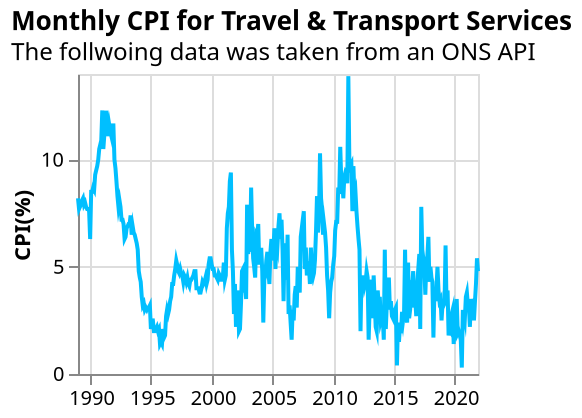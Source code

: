 {
  "$schema": "https://vega.github.io/schema/vega-lite/v5.json",
  "title": {
    "text": "Monthly CPI for Travel & Transport Services",
    "subtitle": "The follwoing data was taken from an ONS API",
    "subtitleFontStyle": "Ubuntu",
    "anchor": "start",
    "color": "black"
  },
  "data": {
    "values": [
      {
        "date": "1989 JAN",
        "label": "1989 JAN",
        "month": "January",
        "quarter": "",
        "sourceDataset": "MM23",
        "updateDate": "2019-04-16T23:00:00.000Z",
        "value": "8.2",
        "year": "1989"
      },
      {
        "date": "1989 FEB",
        "label": "1989 FEB",
        "month": "February",
        "quarter": "",
        "sourceDataset": "MM23",
        "updateDate": "2019-04-16T23:00:00.000Z",
        "value": "7.7",
        "year": "1989"
      },
      {
        "date": "1989 MAR",
        "label": "1989 MAR",
        "month": "March",
        "quarter": "",
        "sourceDataset": "MM23",
        "updateDate": "2019-04-16T23:00:00.000Z",
        "value": "7.8",
        "year": "1989"
      },
      {
        "date": "1989 APR",
        "label": "1989 APR",
        "month": "April",
        "quarter": "",
        "sourceDataset": "MM23",
        "updateDate": "2019-04-16T23:00:00.000Z",
        "value": "7.9",
        "year": "1989"
      },
      {
        "date": "1989 MAY",
        "label": "1989 MAY",
        "month": "May",
        "quarter": "",
        "sourceDataset": "MM23",
        "updateDate": "2019-04-16T23:00:00.000Z",
        "value": "8.1",
        "year": "1989"
      },
      {
        "date": "1989 JUN",
        "label": "1989 JUN",
        "month": "June",
        "quarter": "",
        "sourceDataset": "MM23",
        "updateDate": "2019-04-16T23:00:00.000Z",
        "value": "8.2",
        "year": "1989"
      },
      {
        "date": "1989 JUL",
        "label": "1989 JUL",
        "month": "July",
        "quarter": "",
        "sourceDataset": "MM23",
        "updateDate": "2019-04-16T23:00:00.000Z",
        "value": "7.9",
        "year": "1989"
      },
      {
        "date": "1989 AUG",
        "label": "1989 AUG",
        "month": "August",
        "quarter": "",
        "sourceDataset": "MM23",
        "updateDate": "2019-04-16T23:00:00.000Z",
        "value": "8.0",
        "year": "1989"
      },
      {
        "date": "1989 SEP",
        "label": "1989 SEP",
        "month": "September",
        "quarter": "",
        "sourceDataset": "MM23",
        "updateDate": "2019-04-16T23:00:00.000Z",
        "value": "7.8",
        "year": "1989"
      },
      {
        "date": "1989 OCT",
        "label": "1989 OCT",
        "month": "October",
        "quarter": "",
        "sourceDataset": "MM23",
        "updateDate": "2019-04-16T23:00:00.000Z",
        "value": "7.7",
        "year": "1989"
      },
      {
        "date": "1989 NOV",
        "label": "1989 NOV",
        "month": "November",
        "quarter": "",
        "sourceDataset": "MM23",
        "updateDate": "2019-04-16T23:00:00.000Z",
        "value": "7.7",
        "year": "1989"
      },
      {
        "date": "1989 DEC",
        "label": "1989 DEC",
        "month": "December",
        "quarter": "",
        "sourceDataset": "MM23",
        "updateDate": "2019-04-16T23:00:00.000Z",
        "value": "7.6",
        "year": "1989"
      },
      {
        "date": "1990 JAN",
        "label": "1990 JAN",
        "month": "January",
        "quarter": "",
        "sourceDataset": "MM23",
        "updateDate": "2019-04-16T23:00:00.000Z",
        "value": "6.3",
        "year": "1990"
      },
      {
        "date": "1990 FEB",
        "label": "1990 FEB",
        "month": "February",
        "quarter": "",
        "sourceDataset": "MM23",
        "updateDate": "2019-04-16T23:00:00.000Z",
        "value": "8.5",
        "year": "1990"
      },
      {
        "date": "1990 MAR",
        "label": "1990 MAR",
        "month": "March",
        "quarter": "",
        "sourceDataset": "MM23",
        "updateDate": "2019-04-16T23:00:00.000Z",
        "value": "8.5",
        "year": "1990"
      },
      {
        "date": "1990 APR",
        "label": "1990 APR",
        "month": "April",
        "quarter": "",
        "sourceDataset": "MM23",
        "updateDate": "2019-04-16T23:00:00.000Z",
        "value": "8.7",
        "year": "1990"
      },
      {
        "date": "1990 MAY",
        "label": "1990 MAY",
        "month": "May",
        "quarter": "",
        "sourceDataset": "MM23",
        "updateDate": "2019-04-16T23:00:00.000Z",
        "value": "8.6",
        "year": "1990"
      },
      {
        "date": "1990 JUN",
        "label": "1990 JUN",
        "month": "June",
        "quarter": "",
        "sourceDataset": "MM23",
        "updateDate": "2019-04-16T23:00:00.000Z",
        "value": "9.3",
        "year": "1990"
      },
      {
        "date": "1990 JUL",
        "label": "1990 JUL",
        "month": "July",
        "quarter": "",
        "sourceDataset": "MM23",
        "updateDate": "2019-04-16T23:00:00.000Z",
        "value": "9.5",
        "year": "1990"
      },
      {
        "date": "1990 AUG",
        "label": "1990 AUG",
        "month": "August",
        "quarter": "",
        "sourceDataset": "MM23",
        "updateDate": "2019-04-16T23:00:00.000Z",
        "value": "9.7",
        "year": "1990"
      },
      {
        "date": "1990 SEP",
        "label": "1990 SEP",
        "month": "September",
        "quarter": "",
        "sourceDataset": "MM23",
        "updateDate": "2019-04-16T23:00:00.000Z",
        "value": "10.0",
        "year": "1990"
      },
      {
        "date": "1990 OCT",
        "label": "1990 OCT",
        "month": "October",
        "quarter": "",
        "sourceDataset": "MM23",
        "updateDate": "2019-04-16T23:00:00.000Z",
        "value": "10.5",
        "year": "1990"
      },
      {
        "date": "1990 NOV",
        "label": "1990 NOV",
        "month": "November",
        "quarter": "",
        "sourceDataset": "MM23",
        "updateDate": "2019-04-16T23:00:00.000Z",
        "value": "10.7",
        "year": "1990"
      },
      {
        "date": "1990 DEC",
        "label": "1990 DEC",
        "month": "December",
        "quarter": "",
        "sourceDataset": "MM23",
        "updateDate": "2019-04-16T23:00:00.000Z",
        "value": "10.9",
        "year": "1990"
      },
      {
        "date": "1991 JAN",
        "label": "1991 JAN",
        "month": "January",
        "quarter": "",
        "sourceDataset": "MM23",
        "updateDate": "2019-04-16T23:00:00.000Z",
        "value": "12.3",
        "year": "1991"
      },
      {
        "date": "1991 FEB",
        "label": "1991 FEB",
        "month": "February",
        "quarter": "",
        "sourceDataset": "MM23",
        "updateDate": "2019-04-16T23:00:00.000Z",
        "value": "10.5",
        "year": "1991"
      },
      {
        "date": "1991 MAR",
        "label": "1991 MAR",
        "month": "March",
        "quarter": "",
        "sourceDataset": "MM23",
        "updateDate": "2019-04-16T23:00:00.000Z",
        "value": "11.1",
        "year": "1991"
      },
      {
        "date": "1991 APR",
        "label": "1991 APR",
        "month": "April",
        "quarter": "",
        "sourceDataset": "MM23",
        "updateDate": "2019-04-16T23:00:00.000Z",
        "value": "12.2",
        "year": "1991"
      },
      {
        "date": "1991 MAY",
        "label": "1991 MAY",
        "month": "May",
        "quarter": "",
        "sourceDataset": "MM23",
        "updateDate": "2019-04-16T23:00:00.000Z",
        "value": "12.2",
        "year": "1991"
      },
      {
        "date": "1991 JUN",
        "label": "1991 JUN",
        "month": "June",
        "quarter": "",
        "sourceDataset": "MM23",
        "updateDate": "2019-04-16T23:00:00.000Z",
        "value": "11.7",
        "year": "1991"
      },
      {
        "date": "1991 JUL",
        "label": "1991 JUL",
        "month": "July",
        "quarter": "",
        "sourceDataset": "MM23",
        "updateDate": "2019-04-16T23:00:00.000Z",
        "value": "11.1",
        "year": "1991"
      },
      {
        "date": "1991 AUG",
        "label": "1991 AUG",
        "month": "August",
        "quarter": "",
        "sourceDataset": "MM23",
        "updateDate": "2019-04-16T23:00:00.000Z",
        "value": "11.6",
        "year": "1991"
      },
      {
        "date": "1991 SEP",
        "label": "1991 SEP",
        "month": "September",
        "quarter": "",
        "sourceDataset": "MM23",
        "updateDate": "2019-04-16T23:00:00.000Z",
        "value": "11.3",
        "year": "1991"
      },
      {
        "date": "1991 OCT",
        "label": "1991 OCT",
        "month": "October",
        "quarter": "",
        "sourceDataset": "MM23",
        "updateDate": "2019-04-16T23:00:00.000Z",
        "value": "11.1",
        "year": "1991"
      },
      {
        "date": "1991 NOV",
        "label": "1991 NOV",
        "month": "November",
        "quarter": "",
        "sourceDataset": "MM23",
        "updateDate": "2019-04-16T23:00:00.000Z",
        "value": "11.6",
        "year": "1991"
      },
      {
        "date": "1991 DEC",
        "label": "1991 DEC",
        "month": "December",
        "quarter": "",
        "sourceDataset": "MM23",
        "updateDate": "2019-04-16T23:00:00.000Z",
        "value": "11.6",
        "year": "1991"
      },
      {
        "date": "1992 JAN",
        "label": "1992 JAN",
        "month": "January",
        "quarter": "",
        "sourceDataset": "MM23",
        "updateDate": "2019-04-16T23:00:00.000Z",
        "value": "10.0",
        "year": "1992"
      },
      {
        "date": "1992 FEB",
        "label": "1992 FEB",
        "month": "February",
        "quarter": "",
        "sourceDataset": "MM23",
        "updateDate": "2019-04-16T23:00:00.000Z",
        "value": "9.6",
        "year": "1992"
      },
      {
        "date": "1992 MAR",
        "label": "1992 MAR",
        "month": "March",
        "quarter": "",
        "sourceDataset": "MM23",
        "updateDate": "2019-04-16T23:00:00.000Z",
        "value": "9.0",
        "year": "1992"
      },
      {
        "date": "1992 APR",
        "label": "1992 APR",
        "month": "April",
        "quarter": "",
        "sourceDataset": "MM23",
        "updateDate": "2019-04-16T23:00:00.000Z",
        "value": "8.3",
        "year": "1992"
      },
      {
        "date": "1992 MAY",
        "label": "1992 MAY",
        "month": "May",
        "quarter": "",
        "sourceDataset": "MM23",
        "updateDate": "2019-04-16T23:00:00.000Z",
        "value": "7.8",
        "year": "1992"
      },
      {
        "date": "1992 JUN",
        "label": "1992 JUN",
        "month": "June",
        "quarter": "",
        "sourceDataset": "MM23",
        "updateDate": "2019-04-16T23:00:00.000Z",
        "value": "8.1",
        "year": "1992"
      },
      {
        "date": "1992 JUL",
        "label": "1992 JUL",
        "month": "July",
        "quarter": "",
        "sourceDataset": "MM23",
        "updateDate": "2019-04-16T23:00:00.000Z",
        "value": "7.8",
        "year": "1992"
      },
      {
        "date": "1992 AUG",
        "label": "1992 AUG",
        "month": "August",
        "quarter": "",
        "sourceDataset": "MM23",
        "updateDate": "2019-04-16T23:00:00.000Z",
        "value": "7.2",
        "year": "1992"
      },
      {
        "date": "1992 SEP",
        "label": "1992 SEP",
        "month": "September",
        "quarter": "",
        "sourceDataset": "MM23",
        "updateDate": "2019-04-16T23:00:00.000Z",
        "value": "7.2",
        "year": "1992"
      },
      {
        "date": "1992 OCT",
        "label": "1992 OCT",
        "month": "October",
        "quarter": "",
        "sourceDataset": "MM23",
        "updateDate": "2019-04-16T23:00:00.000Z",
        "value": "7.0",
        "year": "1992"
      },
      {
        "date": "1992 NOV",
        "label": "1992 NOV",
        "month": "November",
        "quarter": "",
        "sourceDataset": "MM23",
        "updateDate": "2019-04-16T23:00:00.000Z",
        "value": "6.3",
        "year": "1992"
      },
      {
        "date": "1992 DEC",
        "label": "1992 DEC",
        "month": "December",
        "quarter": "",
        "sourceDataset": "MM23",
        "updateDate": "2019-04-16T23:00:00.000Z",
        "value": "6.4",
        "year": "1992"
      },
      {
        "date": "1993 JAN",
        "label": "1993 JAN",
        "month": "January",
        "quarter": "",
        "sourceDataset": "MM23",
        "updateDate": "2019-04-16T23:00:00.000Z",
        "value": "6.8",
        "year": "1993"
      },
      {
        "date": "1993 FEB",
        "label": "1993 FEB",
        "month": "February",
        "quarter": "",
        "sourceDataset": "MM23",
        "updateDate": "2019-04-16T23:00:00.000Z",
        "value": "6.9",
        "year": "1993"
      },
      {
        "date": "1993 MAR",
        "label": "1993 MAR",
        "month": "March",
        "quarter": "",
        "sourceDataset": "MM23",
        "updateDate": "2019-04-16T23:00:00.000Z",
        "value": "7.0",
        "year": "1993"
      },
      {
        "date": "1993 APR",
        "label": "1993 APR",
        "month": "April",
        "quarter": "",
        "sourceDataset": "MM23",
        "updateDate": "2019-04-16T23:00:00.000Z",
        "value": "7.0",
        "year": "1993"
      },
      {
        "date": "1993 MAY",
        "label": "1993 MAY",
        "month": "May",
        "quarter": "",
        "sourceDataset": "MM23",
        "updateDate": "2019-04-16T23:00:00.000Z",
        "value": "7.4",
        "year": "1993"
      },
      {
        "date": "1993 JUN",
        "label": "1993 JUN",
        "month": "June",
        "quarter": "",
        "sourceDataset": "MM23",
        "updateDate": "2019-04-16T23:00:00.000Z",
        "value": "6.5",
        "year": "1993"
      },
      {
        "date": "1993 JUL",
        "label": "1993 JUL",
        "month": "July",
        "quarter": "",
        "sourceDataset": "MM23",
        "updateDate": "2019-04-16T23:00:00.000Z",
        "value": "6.9",
        "year": "1993"
      },
      {
        "date": "1993 AUG",
        "label": "1993 AUG",
        "month": "August",
        "quarter": "",
        "sourceDataset": "MM23",
        "updateDate": "2019-04-16T23:00:00.000Z",
        "value": "6.6",
        "year": "1993"
      },
      {
        "date": "1993 SEP",
        "label": "1993 SEP",
        "month": "September",
        "quarter": "",
        "sourceDataset": "MM23",
        "updateDate": "2019-04-16T23:00:00.000Z",
        "value": "6.5",
        "year": "1993"
      },
      {
        "date": "1993 OCT",
        "label": "1993 OCT",
        "month": "October",
        "quarter": "",
        "sourceDataset": "MM23",
        "updateDate": "2019-04-16T23:00:00.000Z",
        "value": "6.3",
        "year": "1993"
      },
      {
        "date": "1993 NOV",
        "label": "1993 NOV",
        "month": "November",
        "quarter": "",
        "sourceDataset": "MM23",
        "updateDate": "2019-04-16T23:00:00.000Z",
        "value": "6.1",
        "year": "1993"
      },
      {
        "date": "1993 DEC",
        "label": "1993 DEC",
        "month": "December",
        "quarter": "",
        "sourceDataset": "MM23",
        "updateDate": "2019-04-16T23:00:00.000Z",
        "value": "5.8",
        "year": "1993"
      },
      {
        "date": "1994 JAN",
        "label": "1994 JAN",
        "month": "January",
        "quarter": "",
        "sourceDataset": "MM23",
        "updateDate": "2019-04-16T23:00:00.000Z",
        "value": "4.8",
        "year": "1994"
      },
      {
        "date": "1994 FEB",
        "label": "1994 FEB",
        "month": "February",
        "quarter": "",
        "sourceDataset": "MM23",
        "updateDate": "2019-04-16T23:00:00.000Z",
        "value": "4.5",
        "year": "1994"
      },
      {
        "date": "1994 MAR",
        "label": "1994 MAR",
        "month": "March",
        "quarter": "",
        "sourceDataset": "MM23",
        "updateDate": "2019-04-16T23:00:00.000Z",
        "value": "4.3",
        "year": "1994"
      },
      {
        "date": "1994 APR",
        "label": "1994 APR",
        "month": "April",
        "quarter": "",
        "sourceDataset": "MM23",
        "updateDate": "2019-04-16T23:00:00.000Z",
        "value": "3.6",
        "year": "1994"
      },
      {
        "date": "1994 MAY",
        "label": "1994 MAY",
        "month": "May",
        "quarter": "",
        "sourceDataset": "MM23",
        "updateDate": "2019-04-16T23:00:00.000Z",
        "value": "3.2",
        "year": "1994"
      },
      {
        "date": "1994 JUN",
        "label": "1994 JUN",
        "month": "June",
        "quarter": "",
        "sourceDataset": "MM23",
        "updateDate": "2019-04-16T23:00:00.000Z",
        "value": "3.3",
        "year": "1994"
      },
      {
        "date": "1994 JUL",
        "label": "1994 JUL",
        "month": "July",
        "quarter": "",
        "sourceDataset": "MM23",
        "updateDate": "2019-04-16T23:00:00.000Z",
        "value": "3.0",
        "year": "1994"
      },
      {
        "date": "1994 AUG",
        "label": "1994 AUG",
        "month": "August",
        "quarter": "",
        "sourceDataset": "MM23",
        "updateDate": "2019-04-16T23:00:00.000Z",
        "value": "3.1",
        "year": "1994"
      },
      {
        "date": "1994 SEP",
        "label": "1994 SEP",
        "month": "September",
        "quarter": "",
        "sourceDataset": "MM23",
        "updateDate": "2019-04-16T23:00:00.000Z",
        "value": "3.0",
        "year": "1994"
      },
      {
        "date": "1994 OCT",
        "label": "1994 OCT",
        "month": "October",
        "quarter": "",
        "sourceDataset": "MM23",
        "updateDate": "2019-04-16T23:00:00.000Z",
        "value": "3.1",
        "year": "1994"
      },
      {
        "date": "1994 NOV",
        "label": "1994 NOV",
        "month": "November",
        "quarter": "",
        "sourceDataset": "MM23",
        "updateDate": "2019-04-16T23:00:00.000Z",
        "value": "3.1",
        "year": "1994"
      },
      {
        "date": "1994 DEC",
        "label": "1994 DEC",
        "month": "December",
        "quarter": "",
        "sourceDataset": "MM23",
        "updateDate": "2019-04-16T23:00:00.000Z",
        "value": "3.2",
        "year": "1994"
      },
      {
        "date": "1995 JAN",
        "label": "1995 JAN",
        "month": "January",
        "quarter": "",
        "sourceDataset": "MM23",
        "updateDate": "2019-04-16T23:00:00.000Z",
        "value": "2.1",
        "year": "1995"
      },
      {
        "date": "1995 FEB",
        "label": "1995 FEB",
        "month": "February",
        "quarter": "",
        "sourceDataset": "MM23",
        "updateDate": "2019-04-16T23:00:00.000Z",
        "value": "2.5",
        "year": "1995"
      },
      {
        "date": "1995 MAR",
        "label": "1995 MAR",
        "month": "March",
        "quarter": "",
        "sourceDataset": "MM23",
        "updateDate": "2019-04-16T23:00:00.000Z",
        "value": "2.5",
        "year": "1995"
      },
      {
        "date": "1995 APR",
        "label": "1995 APR",
        "month": "April",
        "quarter": "",
        "sourceDataset": "MM23",
        "updateDate": "2019-04-16T23:00:00.000Z",
        "value": "2.0",
        "year": "1995"
      },
      {
        "date": "1995 MAY",
        "label": "1995 MAY",
        "month": "May",
        "quarter": "",
        "sourceDataset": "MM23",
        "updateDate": "2019-04-16T23:00:00.000Z",
        "value": "2.0",
        "year": "1995"
      },
      {
        "date": "1995 JUN",
        "label": "1995 JUN",
        "month": "June",
        "quarter": "",
        "sourceDataset": "MM23",
        "updateDate": "2019-04-16T23:00:00.000Z",
        "value": "2.1",
        "year": "1995"
      },
      {
        "date": "1995 JUL",
        "label": "1995 JUL",
        "month": "July",
        "quarter": "",
        "sourceDataset": "MM23",
        "updateDate": "2019-04-16T23:00:00.000Z",
        "value": "2.2",
        "year": "1995"
      },
      {
        "date": "1995 AUG",
        "label": "1995 AUG",
        "month": "August",
        "quarter": "",
        "sourceDataset": "MM23",
        "updateDate": "2019-04-16T23:00:00.000Z",
        "value": "2.0",
        "year": "1995"
      },
      {
        "date": "1995 SEP",
        "label": "1995 SEP",
        "month": "September",
        "quarter": "",
        "sourceDataset": "MM23",
        "updateDate": "2019-04-16T23:00:00.000Z",
        "value": "2.1",
        "year": "1995"
      },
      {
        "date": "1995 OCT",
        "label": "1995 OCT",
        "month": "October",
        "quarter": "",
        "sourceDataset": "MM23",
        "updateDate": "2019-04-16T23:00:00.000Z",
        "value": "1.4",
        "year": "1995"
      },
      {
        "date": "1995 NOV",
        "label": "1995 NOV",
        "month": "November",
        "quarter": "",
        "sourceDataset": "MM23",
        "updateDate": "2019-04-16T23:00:00.000Z",
        "value": "1.5",
        "year": "1995"
      },
      {
        "date": "1995 DEC",
        "label": "1995 DEC",
        "month": "December",
        "quarter": "",
        "sourceDataset": "MM23",
        "updateDate": "2019-04-16T23:00:00.000Z",
        "value": "1.4",
        "year": "1995"
      },
      {
        "date": "1996 JAN",
        "label": "1996 JAN",
        "month": "January",
        "quarter": "",
        "sourceDataset": "MM23",
        "updateDate": "2019-04-16T23:00:00.000Z",
        "value": "2.1",
        "year": "1996"
      },
      {
        "date": "1996 FEB",
        "label": "1996 FEB",
        "month": "February",
        "quarter": "",
        "sourceDataset": "MM23",
        "updateDate": "2019-04-16T23:00:00.000Z",
        "value": "1.7",
        "year": "1996"
      },
      {
        "date": "1996 MAR",
        "label": "1996 MAR",
        "month": "March",
        "quarter": "",
        "sourceDataset": "MM23",
        "updateDate": "2019-04-16T23:00:00.000Z",
        "value": "1.8",
        "year": "1996"
      },
      {
        "date": "1996 APR",
        "label": "1996 APR",
        "month": "April",
        "quarter": "",
        "sourceDataset": "MM23",
        "updateDate": "2019-04-16T23:00:00.000Z",
        "value": "2.7",
        "year": "1996"
      },
      {
        "date": "1996 MAY",
        "label": "1996 MAY",
        "month": "May",
        "quarter": "",
        "sourceDataset": "MM23",
        "updateDate": "2019-04-16T23:00:00.000Z",
        "value": "3.0",
        "year": "1996"
      },
      {
        "date": "1996 JUN",
        "label": "1996 JUN",
        "month": "June",
        "quarter": "",
        "sourceDataset": "MM23",
        "updateDate": "2019-04-16T23:00:00.000Z",
        "value": "2.8",
        "year": "1996"
      },
      {
        "date": "1996 JUL",
        "label": "1996 JUL",
        "month": "July",
        "quarter": "",
        "sourceDataset": "MM23",
        "updateDate": "2019-04-16T23:00:00.000Z",
        "value": "3.0",
        "year": "1996"
      },
      {
        "date": "1996 AUG",
        "label": "1996 AUG",
        "month": "August",
        "quarter": "",
        "sourceDataset": "MM23",
        "updateDate": "2019-04-16T23:00:00.000Z",
        "value": "3.4",
        "year": "1996"
      },
      {
        "date": "1996 SEP",
        "label": "1996 SEP",
        "month": "September",
        "quarter": "",
        "sourceDataset": "MM23",
        "updateDate": "2019-04-16T23:00:00.000Z",
        "value": "3.6",
        "year": "1996"
      },
      {
        "date": "1996 OCT",
        "label": "1996 OCT",
        "month": "October",
        "quarter": "",
        "sourceDataset": "MM23",
        "updateDate": "2019-04-16T23:00:00.000Z",
        "value": "4.2",
        "year": "1996"
      },
      {
        "date": "1996 NOV",
        "label": "1996 NOV",
        "month": "November",
        "quarter": "",
        "sourceDataset": "MM23",
        "updateDate": "2019-04-16T23:00:00.000Z",
        "value": "4.2",
        "year": "1996"
      },
      {
        "date": "1996 DEC",
        "label": "1996 DEC",
        "month": "December",
        "quarter": "",
        "sourceDataset": "MM23",
        "updateDate": "2019-04-16T23:00:00.000Z",
        "value": "4.6",
        "year": "1996"
      },
      {
        "date": "1997 JAN",
        "label": "1997 JAN",
        "month": "January",
        "quarter": "",
        "sourceDataset": "MM23",
        "updateDate": "2015-10-12T23:00:00.000Z",
        "value": "4.9",
        "year": "1997"
      },
      {
        "date": "1997 FEB",
        "label": "1997 FEB",
        "month": "February",
        "quarter": "",
        "sourceDataset": "MM23",
        "updateDate": "2015-10-12T23:00:00.000Z",
        "value": "5.3",
        "year": "1997"
      },
      {
        "date": "1997 MAR",
        "label": "1997 MAR",
        "month": "March",
        "quarter": "",
        "sourceDataset": "MM23",
        "updateDate": "2015-10-12T23:00:00.000Z",
        "value": "5.1",
        "year": "1997"
      },
      {
        "date": "1997 APR",
        "label": "1997 APR",
        "month": "April",
        "quarter": "",
        "sourceDataset": "MM23",
        "updateDate": "2015-10-12T23:00:00.000Z",
        "value": "4.8",
        "year": "1997"
      },
      {
        "date": "1997 MAY",
        "label": "1997 MAY",
        "month": "May",
        "quarter": "",
        "sourceDataset": "MM23",
        "updateDate": "2015-10-12T23:00:00.000Z",
        "value": "4.7",
        "year": "1997"
      },
      {
        "date": "1997 JUN",
        "label": "1997 JUN",
        "month": "June",
        "quarter": "",
        "sourceDataset": "MM23",
        "updateDate": "2015-10-12T23:00:00.000Z",
        "value": "4.9",
        "year": "1997"
      },
      {
        "date": "1997 JUL",
        "label": "1997 JUL",
        "month": "July",
        "quarter": "",
        "sourceDataset": "MM23",
        "updateDate": "2015-10-12T23:00:00.000Z",
        "value": "4.7",
        "year": "1997"
      },
      {
        "date": "1997 AUG",
        "label": "1997 AUG",
        "month": "August",
        "quarter": "",
        "sourceDataset": "MM23",
        "updateDate": "2015-10-12T23:00:00.000Z",
        "value": "4.6",
        "year": "1997"
      },
      {
        "date": "1997 SEP",
        "label": "1997 SEP",
        "month": "September",
        "quarter": "",
        "sourceDataset": "MM23",
        "updateDate": "2015-10-12T23:00:00.000Z",
        "value": "4.3",
        "year": "1997"
      },
      {
        "date": "1997 OCT",
        "label": "1997 OCT",
        "month": "October",
        "quarter": "",
        "sourceDataset": "MM23",
        "updateDate": "2015-10-12T23:00:00.000Z",
        "value": "4.6",
        "year": "1997"
      },
      {
        "date": "1997 NOV",
        "label": "1997 NOV",
        "month": "November",
        "quarter": "",
        "sourceDataset": "MM23",
        "updateDate": "2015-10-12T23:00:00.000Z",
        "value": "4.5",
        "year": "1997"
      },
      {
        "date": "1997 DEC",
        "label": "1997 DEC",
        "month": "December",
        "quarter": "",
        "sourceDataset": "MM23",
        "updateDate": "2015-10-12T23:00:00.000Z",
        "value": "4.3",
        "year": "1997"
      },
      {
        "date": "1998 JAN",
        "label": "1998 JAN",
        "month": "January",
        "quarter": "",
        "sourceDataset": "MM23",
        "updateDate": "2015-10-12T23:00:00.000Z",
        "value": "4.5",
        "year": "1998"
      },
      {
        "date": "1998 FEB",
        "label": "1998 FEB",
        "month": "February",
        "quarter": "",
        "sourceDataset": "MM23",
        "updateDate": "2015-10-12T23:00:00.000Z",
        "value": "4.2",
        "year": "1998"
      },
      {
        "date": "1998 MAR",
        "label": "1998 MAR",
        "month": "March",
        "quarter": "",
        "sourceDataset": "MM23",
        "updateDate": "2015-10-12T23:00:00.000Z",
        "value": "4.1",
        "year": "1998"
      },
      {
        "date": "1998 APR",
        "label": "1998 APR",
        "month": "April",
        "quarter": "",
        "sourceDataset": "MM23",
        "updateDate": "2015-10-12T23:00:00.000Z",
        "value": "4.4",
        "year": "1998"
      },
      {
        "date": "1998 MAY",
        "label": "1998 MAY",
        "month": "May",
        "quarter": "",
        "sourceDataset": "MM23",
        "updateDate": "2015-10-12T23:00:00.000Z",
        "value": "4.4",
        "year": "1998"
      },
      {
        "date": "1998 JUN",
        "label": "1998 JUN",
        "month": "June",
        "quarter": "",
        "sourceDataset": "MM23",
        "updateDate": "2015-10-12T23:00:00.000Z",
        "value": "4.5",
        "year": "1998"
      },
      {
        "date": "1998 JUL",
        "label": "1998 JUL",
        "month": "July",
        "quarter": "",
        "sourceDataset": "MM23",
        "updateDate": "2015-10-12T23:00:00.000Z",
        "value": "4.6",
        "year": "1998"
      },
      {
        "date": "1998 AUG",
        "label": "1998 AUG",
        "month": "August",
        "quarter": "",
        "sourceDataset": "MM23",
        "updateDate": "2015-10-12T23:00:00.000Z",
        "value": "4.8",
        "year": "1998"
      },
      {
        "date": "1998 SEP",
        "label": "1998 SEP",
        "month": "September",
        "quarter": "",
        "sourceDataset": "MM23",
        "updateDate": "2015-10-12T23:00:00.000Z",
        "value": "4.8",
        "year": "1998"
      },
      {
        "date": "1998 OCT",
        "label": "1998 OCT",
        "month": "October",
        "quarter": "",
        "sourceDataset": "MM23",
        "updateDate": "2015-10-12T23:00:00.000Z",
        "value": "4.0",
        "year": "1998"
      },
      {
        "date": "1998 NOV",
        "label": "1998 NOV",
        "month": "November",
        "quarter": "",
        "sourceDataset": "MM23",
        "updateDate": "2015-10-12T23:00:00.000Z",
        "value": "4.0",
        "year": "1998"
      },
      {
        "date": "1998 DEC",
        "label": "1998 DEC",
        "month": "December",
        "quarter": "",
        "sourceDataset": "MM23",
        "updateDate": "2015-10-12T23:00:00.000Z",
        "value": "4.0",
        "year": "1998"
      },
      {
        "date": "1999 JAN",
        "label": "1999 JAN",
        "month": "January",
        "quarter": "",
        "sourceDataset": "MM23",
        "updateDate": "2015-10-12T23:00:00.000Z",
        "value": "3.8",
        "year": "1999"
      },
      {
        "date": "1999 FEB",
        "label": "1999 FEB",
        "month": "February",
        "quarter": "",
        "sourceDataset": "MM23",
        "updateDate": "2015-10-12T23:00:00.000Z",
        "value": "3.8",
        "year": "1999"
      },
      {
        "date": "1999 MAR",
        "label": "1999 MAR",
        "month": "March",
        "quarter": "",
        "sourceDataset": "MM23",
        "updateDate": "2015-10-12T23:00:00.000Z",
        "value": "4.0",
        "year": "1999"
      },
      {
        "date": "1999 APR",
        "label": "1999 APR",
        "month": "April",
        "quarter": "",
        "sourceDataset": "MM23",
        "updateDate": "2015-10-12T23:00:00.000Z",
        "value": "4.3",
        "year": "1999"
      },
      {
        "date": "1999 MAY",
        "label": "1999 MAY",
        "month": "May",
        "quarter": "",
        "sourceDataset": "MM23",
        "updateDate": "2015-10-12T23:00:00.000Z",
        "value": "4.2",
        "year": "1999"
      },
      {
        "date": "1999 JUN",
        "label": "1999 JUN",
        "month": "June",
        "quarter": "",
        "sourceDataset": "MM23",
        "updateDate": "2015-10-12T23:00:00.000Z",
        "value": "4.3",
        "year": "1999"
      },
      {
        "date": "1999 JUL",
        "label": "1999 JUL",
        "month": "July",
        "quarter": "",
        "sourceDataset": "MM23",
        "updateDate": "2015-10-12T23:00:00.000Z",
        "value": "4.5",
        "year": "1999"
      },
      {
        "date": "1999 AUG",
        "label": "1999 AUG",
        "month": "August",
        "quarter": "",
        "sourceDataset": "MM23",
        "updateDate": "2015-10-12T23:00:00.000Z",
        "value": "4.2",
        "year": "1999"
      },
      {
        "date": "1999 SEP",
        "label": "1999 SEP",
        "month": "September",
        "quarter": "",
        "sourceDataset": "MM23",
        "updateDate": "2015-10-12T23:00:00.000Z",
        "value": "4.4",
        "year": "1999"
      },
      {
        "date": "1999 OCT",
        "label": "1999 OCT",
        "month": "October",
        "quarter": "",
        "sourceDataset": "MM23",
        "updateDate": "2015-10-12T23:00:00.000Z",
        "value": "5.1",
        "year": "1999"
      },
      {
        "date": "1999 NOV",
        "label": "1999 NOV",
        "month": "November",
        "quarter": "",
        "sourceDataset": "MM23",
        "updateDate": "2015-10-12T23:00:00.000Z",
        "value": "5.4",
        "year": "1999"
      },
      {
        "date": "1999 DEC",
        "label": "1999 DEC",
        "month": "December",
        "quarter": "",
        "sourceDataset": "MM23",
        "updateDate": "2015-10-12T23:00:00.000Z",
        "value": "5.4",
        "year": "1999"
      },
      {
        "date": "2000 JAN",
        "label": "2000 JAN",
        "month": "January",
        "quarter": "",
        "sourceDataset": "MM23",
        "updateDate": "2015-10-12T23:00:00.000Z",
        "value": "5.1",
        "year": "2000"
      },
      {
        "date": "2000 FEB",
        "label": "2000 FEB",
        "month": "February",
        "quarter": "",
        "sourceDataset": "MM23",
        "updateDate": "2015-10-12T23:00:00.000Z",
        "value": "4.9",
        "year": "2000"
      },
      {
        "date": "2000 MAR",
        "label": "2000 MAR",
        "month": "March",
        "quarter": "",
        "sourceDataset": "MM23",
        "updateDate": "2015-10-12T23:00:00.000Z",
        "value": "4.9",
        "year": "2000"
      },
      {
        "date": "2000 APR",
        "label": "2000 APR",
        "month": "April",
        "quarter": "",
        "sourceDataset": "MM23",
        "updateDate": "2015-10-12T23:00:00.000Z",
        "value": "4.6",
        "year": "2000"
      },
      {
        "date": "2000 MAY",
        "label": "2000 MAY",
        "month": "May",
        "quarter": "",
        "sourceDataset": "MM23",
        "updateDate": "2015-10-12T23:00:00.000Z",
        "value": "4.6",
        "year": "2000"
      },
      {
        "date": "2000 JUN",
        "label": "2000 JUN",
        "month": "June",
        "quarter": "",
        "sourceDataset": "MM23",
        "updateDate": "2015-10-12T23:00:00.000Z",
        "value": "4.5",
        "year": "2000"
      },
      {
        "date": "2000 JUL",
        "label": "2000 JUL",
        "month": "July",
        "quarter": "",
        "sourceDataset": "MM23",
        "updateDate": "2015-10-12T23:00:00.000Z",
        "value": "4.4",
        "year": "2000"
      },
      {
        "date": "2000 AUG",
        "label": "2000 AUG",
        "month": "August",
        "quarter": "",
        "sourceDataset": "MM23",
        "updateDate": "2015-10-12T23:00:00.000Z",
        "value": "4.7",
        "year": "2000"
      },
      {
        "date": "2000 SEP",
        "label": "2000 SEP",
        "month": "September",
        "quarter": "",
        "sourceDataset": "MM23",
        "updateDate": "2015-10-12T23:00:00.000Z",
        "value": "4.6",
        "year": "2000"
      },
      {
        "date": "2000 OCT",
        "label": "2000 OCT",
        "month": "October",
        "quarter": "",
        "sourceDataset": "MM23",
        "updateDate": "2015-10-12T23:00:00.000Z",
        "value": "4.4",
        "year": "2000"
      },
      {
        "date": "2000 NOV",
        "label": "2000 NOV",
        "month": "November",
        "quarter": "",
        "sourceDataset": "MM23",
        "updateDate": "2015-10-12T23:00:00.000Z",
        "value": "4.4",
        "year": "2000"
      },
      {
        "date": "2000 DEC",
        "label": "2000 DEC",
        "month": "December",
        "quarter": "",
        "sourceDataset": "MM23",
        "updateDate": "2015-10-12T23:00:00.000Z",
        "value": "4.5",
        "year": "2000"
      },
      {
        "date": "2001 JAN",
        "label": "2001 JAN",
        "month": "January",
        "quarter": "",
        "sourceDataset": "MM23",
        "updateDate": "2015-10-12T23:00:00.000Z",
        "value": "5.2",
        "year": "2001"
      },
      {
        "date": "2001 FEB",
        "label": "2001 FEB",
        "month": "February",
        "quarter": "",
        "sourceDataset": "MM23",
        "updateDate": "2015-10-12T23:00:00.000Z",
        "value": "4.4",
        "year": "2001"
      },
      {
        "date": "2001 MAR",
        "label": "2001 MAR",
        "month": "March",
        "quarter": "",
        "sourceDataset": "MM23",
        "updateDate": "2015-10-12T23:00:00.000Z",
        "value": "4.6",
        "year": "2001"
      },
      {
        "date": "2001 APR",
        "label": "2001 APR",
        "month": "April",
        "quarter": "",
        "sourceDataset": "MM23",
        "updateDate": "2015-10-12T23:00:00.000Z",
        "value": "6.8",
        "year": "2001"
      },
      {
        "date": "2001 MAY",
        "label": "2001 MAY",
        "month": "May",
        "quarter": "",
        "sourceDataset": "MM23",
        "updateDate": "2015-10-12T23:00:00.000Z",
        "value": "7.5",
        "year": "2001"
      },
      {
        "date": "2001 JUN",
        "label": "2001 JUN",
        "month": "June",
        "quarter": "",
        "sourceDataset": "MM23",
        "updateDate": "2015-10-12T23:00:00.000Z",
        "value": "7.8",
        "year": "2001"
      },
      {
        "date": "2001 JUL",
        "label": "2001 JUL",
        "month": "July",
        "quarter": "",
        "sourceDataset": "MM23",
        "updateDate": "2015-10-12T23:00:00.000Z",
        "value": "9.0",
        "year": "2001"
      },
      {
        "date": "2001 AUG",
        "label": "2001 AUG",
        "month": "August",
        "quarter": "",
        "sourceDataset": "MM23",
        "updateDate": "2015-10-12T23:00:00.000Z",
        "value": "9.4",
        "year": "2001"
      },
      {
        "date": "2001 SEP",
        "label": "2001 SEP",
        "month": "September",
        "quarter": "",
        "sourceDataset": "MM23",
        "updateDate": "2015-10-12T23:00:00.000Z",
        "value": "5.8",
        "year": "2001"
      },
      {
        "date": "2001 OCT",
        "label": "2001 OCT",
        "month": "October",
        "quarter": "",
        "sourceDataset": "MM23",
        "updateDate": "2015-10-12T23:00:00.000Z",
        "value": "4.8",
        "year": "2001"
      },
      {
        "date": "2001 NOV",
        "label": "2001 NOV",
        "month": "November",
        "quarter": "",
        "sourceDataset": "MM23",
        "updateDate": "2015-10-12T23:00:00.000Z",
        "value": "2.8",
        "year": "2001"
      },
      {
        "date": "2001 DEC",
        "label": "2001 DEC",
        "month": "December",
        "quarter": "",
        "sourceDataset": "MM23",
        "updateDate": "2015-10-12T23:00:00.000Z",
        "value": "4.2",
        "year": "2001"
      },
      {
        "date": "2002 JAN",
        "label": "2002 JAN",
        "month": "January",
        "quarter": "",
        "sourceDataset": "MM23",
        "updateDate": "2015-10-12T23:00:00.000Z",
        "value": "2.2",
        "year": "2002"
      },
      {
        "date": "2002 FEB",
        "label": "2002 FEB",
        "month": "February",
        "quarter": "",
        "sourceDataset": "MM23",
        "updateDate": "2015-10-12T23:00:00.000Z",
        "value": "3.2",
        "year": "2002"
      },
      {
        "date": "2002 MAR",
        "label": "2002 MAR",
        "month": "March",
        "quarter": "",
        "sourceDataset": "MM23",
        "updateDate": "2015-10-12T23:00:00.000Z",
        "value": "3.9",
        "year": "2002"
      },
      {
        "date": "2002 APR",
        "label": "2002 APR",
        "month": "April",
        "quarter": "",
        "sourceDataset": "MM23",
        "updateDate": "2015-10-12T23:00:00.000Z",
        "value": "2.0",
        "year": "2002"
      },
      {
        "date": "2002 MAY",
        "label": "2002 MAY",
        "month": "May",
        "quarter": "",
        "sourceDataset": "MM23",
        "updateDate": "2015-10-12T23:00:00.000Z",
        "value": "2.1",
        "year": "2002"
      },
      {
        "date": "2002 JUN",
        "label": "2002 JUN",
        "month": "June",
        "quarter": "",
        "sourceDataset": "MM23",
        "updateDate": "2015-10-12T23:00:00.000Z",
        "value": "3.3",
        "year": "2002"
      },
      {
        "date": "2002 JUL",
        "label": "2002 JUL",
        "month": "July",
        "quarter": "",
        "sourceDataset": "MM23",
        "updateDate": "2015-10-12T23:00:00.000Z",
        "value": "4.8",
        "year": "2002"
      },
      {
        "date": "2002 AUG",
        "label": "2002 AUG",
        "month": "August",
        "quarter": "",
        "sourceDataset": "MM23",
        "updateDate": "2015-10-12T23:00:00.000Z",
        "value": "4.9",
        "year": "2002"
      },
      {
        "date": "2002 SEP",
        "label": "2002 SEP",
        "month": "September",
        "quarter": "",
        "sourceDataset": "MM23",
        "updateDate": "2015-10-12T23:00:00.000Z",
        "value": "3.8",
        "year": "2002"
      },
      {
        "date": "2002 OCT",
        "label": "2002 OCT",
        "month": "October",
        "quarter": "",
        "sourceDataset": "MM23",
        "updateDate": "2015-10-12T23:00:00.000Z",
        "value": "4.2",
        "year": "2002"
      },
      {
        "date": "2002 NOV",
        "label": "2002 NOV",
        "month": "November",
        "quarter": "",
        "sourceDataset": "MM23",
        "updateDate": "2015-10-12T23:00:00.000Z",
        "value": "3.5",
        "year": "2002"
      },
      {
        "date": "2002 DEC",
        "label": "2002 DEC",
        "month": "December",
        "quarter": "",
        "sourceDataset": "MM23",
        "updateDate": "2015-10-12T23:00:00.000Z",
        "value": "7.9",
        "year": "2002"
      },
      {
        "date": "2003 JAN",
        "label": "2003 JAN",
        "month": "January",
        "quarter": "",
        "sourceDataset": "MM23",
        "updateDate": "2015-10-12T23:00:00.000Z",
        "value": "5.6",
        "year": "2003"
      },
      {
        "date": "2003 FEB",
        "label": "2003 FEB",
        "month": "February",
        "quarter": "",
        "sourceDataset": "MM23",
        "updateDate": "2015-10-12T23:00:00.000Z",
        "value": "6.2",
        "year": "2003"
      },
      {
        "date": "2003 MAR",
        "label": "2003 MAR",
        "month": "March",
        "quarter": "",
        "sourceDataset": "MM23",
        "updateDate": "2015-10-12T23:00:00.000Z",
        "value": "5.7",
        "year": "2003"
      },
      {
        "date": "2003 APR",
        "label": "2003 APR",
        "month": "April",
        "quarter": "",
        "sourceDataset": "MM23",
        "updateDate": "2015-10-12T23:00:00.000Z",
        "value": "8.7",
        "year": "2003"
      },
      {
        "date": "2003 MAY",
        "label": "2003 MAY",
        "month": "May",
        "quarter": "",
        "sourceDataset": "MM23",
        "updateDate": "2015-10-12T23:00:00.000Z",
        "value": "6.8",
        "year": "2003"
      },
      {
        "date": "2003 JUN",
        "label": "2003 JUN",
        "month": "June",
        "quarter": "",
        "sourceDataset": "MM23",
        "updateDate": "2015-10-12T23:00:00.000Z",
        "value": "5.4",
        "year": "2003"
      },
      {
        "date": "2003 JUL",
        "label": "2003 JUL",
        "month": "July",
        "quarter": "",
        "sourceDataset": "MM23",
        "updateDate": "2015-10-12T23:00:00.000Z",
        "value": "5.0",
        "year": "2003"
      },
      {
        "date": "2003 AUG",
        "label": "2003 AUG",
        "month": "August",
        "quarter": "",
        "sourceDataset": "MM23",
        "updateDate": "2015-10-12T23:00:00.000Z",
        "value": "4.5",
        "year": "2003"
      },
      {
        "date": "2003 SEP",
        "label": "2003 SEP",
        "month": "September",
        "quarter": "",
        "sourceDataset": "MM23",
        "updateDate": "2015-10-12T23:00:00.000Z",
        "value": "6.5",
        "year": "2003"
      },
      {
        "date": "2003 OCT",
        "label": "2003 OCT",
        "month": "October",
        "quarter": "",
        "sourceDataset": "MM23",
        "updateDate": "2015-10-12T23:00:00.000Z",
        "value": "6.4",
        "year": "2003"
      },
      {
        "date": "2003 NOV",
        "label": "2003 NOV",
        "month": "November",
        "quarter": "",
        "sourceDataset": "MM23",
        "updateDate": "2015-10-12T23:00:00.000Z",
        "value": "7.0",
        "year": "2003"
      },
      {
        "date": "2003 DEC",
        "label": "2003 DEC",
        "month": "December",
        "quarter": "",
        "sourceDataset": "MM23",
        "updateDate": "2015-10-12T23:00:00.000Z",
        "value": "5.1",
        "year": "2003"
      },
      {
        "date": "2004 JAN",
        "label": "2004 JAN",
        "month": "January",
        "quarter": "",
        "sourceDataset": "MM23",
        "updateDate": "2015-10-12T23:00:00.000Z",
        "value": "5.8",
        "year": "2004"
      },
      {
        "date": "2004 FEB",
        "label": "2004 FEB",
        "month": "February",
        "quarter": "",
        "sourceDataset": "MM23",
        "updateDate": "2015-10-12T23:00:00.000Z",
        "value": "5.8",
        "year": "2004"
      },
      {
        "date": "2004 MAR",
        "label": "2004 MAR",
        "month": "March",
        "quarter": "",
        "sourceDataset": "MM23",
        "updateDate": "2015-10-12T23:00:00.000Z",
        "value": "4.8",
        "year": "2004"
      },
      {
        "date": "2004 APR",
        "label": "2004 APR",
        "month": "April",
        "quarter": "",
        "sourceDataset": "MM23",
        "updateDate": "2015-10-12T23:00:00.000Z",
        "value": "2.4",
        "year": "2004"
      },
      {
        "date": "2004 MAY",
        "label": "2004 MAY",
        "month": "May",
        "quarter": "",
        "sourceDataset": "MM23",
        "updateDate": "2015-10-12T23:00:00.000Z",
        "value": "4.4",
        "year": "2004"
      },
      {
        "date": "2004 JUN",
        "label": "2004 JUN",
        "month": "June",
        "quarter": "",
        "sourceDataset": "MM23",
        "updateDate": "2015-10-12T23:00:00.000Z",
        "value": "4.6",
        "year": "2004"
      },
      {
        "date": "2004 JUL",
        "label": "2004 JUL",
        "month": "July",
        "quarter": "",
        "sourceDataset": "MM23",
        "updateDate": "2015-10-12T23:00:00.000Z",
        "value": "5.3",
        "year": "2004"
      },
      {
        "date": "2004 AUG",
        "label": "2004 AUG",
        "month": "August",
        "quarter": "",
        "sourceDataset": "MM23",
        "updateDate": "2015-10-12T23:00:00.000Z",
        "value": "5.7",
        "year": "2004"
      },
      {
        "date": "2004 SEP",
        "label": "2004 SEP",
        "month": "September",
        "quarter": "",
        "sourceDataset": "MM23",
        "updateDate": "2015-10-12T23:00:00.000Z",
        "value": "4.8",
        "year": "2004"
      },
      {
        "date": "2004 OCT",
        "label": "2004 OCT",
        "month": "October",
        "quarter": "",
        "sourceDataset": "MM23",
        "updateDate": "2015-10-12T23:00:00.000Z",
        "value": "4.2",
        "year": "2004"
      },
      {
        "date": "2004 NOV",
        "label": "2004 NOV",
        "month": "November",
        "quarter": "",
        "sourceDataset": "MM23",
        "updateDate": "2015-10-12T23:00:00.000Z",
        "value": "5.7",
        "year": "2004"
      },
      {
        "date": "2004 DEC",
        "label": "2004 DEC",
        "month": "December",
        "quarter": "",
        "sourceDataset": "MM23",
        "updateDate": "2015-10-12T23:00:00.000Z",
        "value": "6.3",
        "year": "2004"
      },
      {
        "date": "2005 JAN",
        "label": "2005 JAN",
        "month": "January",
        "quarter": "",
        "sourceDataset": "MM23",
        "updateDate": "2015-10-12T23:00:00.000Z",
        "value": "5.3",
        "year": "2005"
      },
      {
        "date": "2005 FEB",
        "label": "2005 FEB",
        "month": "February",
        "quarter": "",
        "sourceDataset": "MM23",
        "updateDate": "2015-10-12T23:00:00.000Z",
        "value": "5.8",
        "year": "2005"
      },
      {
        "date": "2005 MAR",
        "label": "2005 MAR",
        "month": "March",
        "quarter": "",
        "sourceDataset": "MM23",
        "updateDate": "2015-10-12T23:00:00.000Z",
        "value": "6.8",
        "year": "2005"
      },
      {
        "date": "2005 APR",
        "label": "2005 APR",
        "month": "April",
        "quarter": "",
        "sourceDataset": "MM23",
        "updateDate": "2015-10-12T23:00:00.000Z",
        "value": "4.9",
        "year": "2005"
      },
      {
        "date": "2005 MAY",
        "label": "2005 MAY",
        "month": "May",
        "quarter": "",
        "sourceDataset": "MM23",
        "updateDate": "2015-10-12T23:00:00.000Z",
        "value": "6.3",
        "year": "2005"
      },
      {
        "date": "2005 JUN",
        "label": "2005 JUN",
        "month": "June",
        "quarter": "",
        "sourceDataset": "MM23",
        "updateDate": "2015-10-12T23:00:00.000Z",
        "value": "6.0",
        "year": "2005"
      },
      {
        "date": "2005 JUL",
        "label": "2005 JUL",
        "month": "July",
        "quarter": "",
        "sourceDataset": "MM23",
        "updateDate": "2015-10-12T23:00:00.000Z",
        "value": "6.9",
        "year": "2005"
      },
      {
        "date": "2005 AUG",
        "label": "2005 AUG",
        "month": "August",
        "quarter": "",
        "sourceDataset": "MM23",
        "updateDate": "2015-10-12T23:00:00.000Z",
        "value": "7.5",
        "year": "2005"
      },
      {
        "date": "2005 SEP",
        "label": "2005 SEP",
        "month": "September",
        "quarter": "",
        "sourceDataset": "MM23",
        "updateDate": "2015-10-12T23:00:00.000Z",
        "value": "6.3",
        "year": "2005"
      },
      {
        "date": "2005 OCT",
        "label": "2005 OCT",
        "month": "October",
        "quarter": "",
        "sourceDataset": "MM23",
        "updateDate": "2015-10-12T23:00:00.000Z",
        "value": "7.2",
        "year": "2005"
      },
      {
        "date": "2005 NOV",
        "label": "2005 NOV",
        "month": "November",
        "quarter": "",
        "sourceDataset": "MM23",
        "updateDate": "2015-10-12T23:00:00.000Z",
        "value": "5.8",
        "year": "2005"
      },
      {
        "date": "2005 DEC",
        "label": "2005 DEC",
        "month": "December",
        "quarter": "",
        "sourceDataset": "MM23",
        "updateDate": "2015-10-12T23:00:00.000Z",
        "value": "3.4",
        "year": "2005"
      },
      {
        "date": "2006 JAN",
        "label": "2006 JAN",
        "month": "January",
        "quarter": "",
        "sourceDataset": "MM23",
        "updateDate": "2015-10-12T23:00:00.000Z",
        "value": "6.1",
        "year": "2006"
      },
      {
        "date": "2006 FEB",
        "label": "2006 FEB",
        "month": "February",
        "quarter": "",
        "sourceDataset": "MM23",
        "updateDate": "2015-10-12T23:00:00.000Z",
        "value": "4.8",
        "year": "2006"
      },
      {
        "date": "2006 MAR",
        "label": "2006 MAR",
        "month": "March",
        "quarter": "",
        "sourceDataset": "MM23",
        "updateDate": "2015-10-12T23:00:00.000Z",
        "value": "4.4",
        "year": "2006"
      },
      {
        "date": "2006 APR",
        "label": "2006 APR",
        "month": "April",
        "quarter": "",
        "sourceDataset": "MM23",
        "updateDate": "2015-10-12T23:00:00.000Z",
        "value": "6.5",
        "year": "2006"
      },
      {
        "date": "2006 MAY",
        "label": "2006 MAY",
        "month": "May",
        "quarter": "",
        "sourceDataset": "MM23",
        "updateDate": "2015-10-12T23:00:00.000Z",
        "value": "2.8",
        "year": "2006"
      },
      {
        "date": "2006 JUN",
        "label": "2006 JUN",
        "month": "June",
        "quarter": "",
        "sourceDataset": "MM23",
        "updateDate": "2015-10-12T23:00:00.000Z",
        "value": "3.2",
        "year": "2006"
      },
      {
        "date": "2006 JUL",
        "label": "2006 JUL",
        "month": "July",
        "quarter": "",
        "sourceDataset": "MM23",
        "updateDate": "2015-10-12T23:00:00.000Z",
        "value": "2.4",
        "year": "2006"
      },
      {
        "date": "2006 AUG",
        "label": "2006 AUG",
        "month": "August",
        "quarter": "",
        "sourceDataset": "MM23",
        "updateDate": "2015-10-12T23:00:00.000Z",
        "value": "1.6",
        "year": "2006"
      },
      {
        "date": "2006 SEP",
        "label": "2006 SEP",
        "month": "September",
        "quarter": "",
        "sourceDataset": "MM23",
        "updateDate": "2015-10-12T23:00:00.000Z",
        "value": "3.0",
        "year": "2006"
      },
      {
        "date": "2006 OCT",
        "label": "2006 OCT",
        "month": "October",
        "quarter": "",
        "sourceDataset": "MM23",
        "updateDate": "2015-10-12T23:00:00.000Z",
        "value": "2.5",
        "year": "2006"
      },
      {
        "date": "2006 NOV",
        "label": "2006 NOV",
        "month": "November",
        "quarter": "",
        "sourceDataset": "MM23",
        "updateDate": "2015-10-12T23:00:00.000Z",
        "value": "3.7",
        "year": "2006"
      },
      {
        "date": "2006 DEC",
        "label": "2006 DEC",
        "month": "December",
        "quarter": "",
        "sourceDataset": "MM23",
        "updateDate": "2015-10-12T23:00:00.000Z",
        "value": "4.1",
        "year": "2006"
      },
      {
        "date": "2007 JAN",
        "label": "2007 JAN",
        "month": "January",
        "quarter": "",
        "sourceDataset": "MM23",
        "updateDate": "2015-10-12T23:00:00.000Z",
        "value": "3.1",
        "year": "2007"
      },
      {
        "date": "2007 FEB",
        "label": "2007 FEB",
        "month": "February",
        "quarter": "",
        "sourceDataset": "MM23",
        "updateDate": "2015-10-12T23:00:00.000Z",
        "value": "5.0",
        "year": "2007"
      },
      {
        "date": "2007 MAR",
        "label": "2007 MAR",
        "month": "March",
        "quarter": "",
        "sourceDataset": "MM23",
        "updateDate": "2015-10-12T23:00:00.000Z",
        "value": "4.2",
        "year": "2007"
      },
      {
        "date": "2007 APR",
        "label": "2007 APR",
        "month": "April",
        "quarter": "",
        "sourceDataset": "MM23",
        "updateDate": "2015-10-12T23:00:00.000Z",
        "value": "3.8",
        "year": "2007"
      },
      {
        "date": "2007 MAY",
        "label": "2007 MAY",
        "month": "May",
        "quarter": "",
        "sourceDataset": "MM23",
        "updateDate": "2015-10-12T23:00:00.000Z",
        "value": "6.4",
        "year": "2007"
      },
      {
        "date": "2007 JUN",
        "label": "2007 JUN",
        "month": "June",
        "quarter": "",
        "sourceDataset": "MM23",
        "updateDate": "2015-10-12T23:00:00.000Z",
        "value": "6.8",
        "year": "2007"
      },
      {
        "date": "2007 JUL",
        "label": "2007 JUL",
        "month": "July",
        "quarter": "",
        "sourceDataset": "MM23",
        "updateDate": "2015-10-12T23:00:00.000Z",
        "value": "6.3",
        "year": "2007"
      },
      {
        "date": "2007 AUG",
        "label": "2007 AUG",
        "month": "August",
        "quarter": "",
        "sourceDataset": "MM23",
        "updateDate": "2015-10-12T23:00:00.000Z",
        "value": "7.6",
        "year": "2007"
      },
      {
        "date": "2007 SEP",
        "label": "2007 SEP",
        "month": "September",
        "quarter": "",
        "sourceDataset": "MM23",
        "updateDate": "2015-10-12T23:00:00.000Z",
        "value": "4.9",
        "year": "2007"
      },
      {
        "date": "2007 OCT",
        "label": "2007 OCT",
        "month": "October",
        "quarter": "",
        "sourceDataset": "MM23",
        "updateDate": "2015-10-12T23:00:00.000Z",
        "value": "5.9",
        "year": "2007"
      },
      {
        "date": "2007 NOV",
        "label": "2007 NOV",
        "month": "November",
        "quarter": "",
        "sourceDataset": "MM23",
        "updateDate": "2015-10-12T23:00:00.000Z",
        "value": "4.6",
        "year": "2007"
      },
      {
        "date": "2007 DEC",
        "label": "2007 DEC",
        "month": "December",
        "quarter": "",
        "sourceDataset": "MM23",
        "updateDate": "2015-10-12T23:00:00.000Z",
        "value": "5.0",
        "year": "2007"
      },
      {
        "date": "2008 JAN",
        "label": "2008 JAN",
        "month": "January",
        "quarter": "",
        "sourceDataset": "MM23",
        "updateDate": "2015-10-12T23:00:00.000Z",
        "value": "5.1",
        "year": "2008"
      },
      {
        "date": "2008 FEB",
        "label": "2008 FEB",
        "month": "February",
        "quarter": "",
        "sourceDataset": "MM23",
        "updateDate": "2015-10-12T23:00:00.000Z",
        "value": "4.2",
        "year": "2008"
      },
      {
        "date": "2008 MAR",
        "label": "2008 MAR",
        "month": "March",
        "quarter": "",
        "sourceDataset": "MM23",
        "updateDate": "2015-10-12T23:00:00.000Z",
        "value": "5.9",
        "year": "2008"
      },
      {
        "date": "2008 APR",
        "label": "2008 APR",
        "month": "April",
        "quarter": "",
        "sourceDataset": "MM23",
        "updateDate": "2015-10-12T23:00:00.000Z",
        "value": "4.7",
        "year": "2008"
      },
      {
        "date": "2008 MAY",
        "label": "2008 MAY",
        "month": "May",
        "quarter": "",
        "sourceDataset": "MM23",
        "updateDate": "2015-10-12T23:00:00.000Z",
        "value": "4.5",
        "year": "2008"
      },
      {
        "date": "2008 JUN",
        "label": "2008 JUN",
        "month": "June",
        "quarter": "",
        "sourceDataset": "MM23",
        "updateDate": "2015-10-12T23:00:00.000Z",
        "value": "4.7",
        "year": "2008"
      },
      {
        "date": "2008 JUL",
        "label": "2008 JUL",
        "month": "July",
        "quarter": "",
        "sourceDataset": "MM23",
        "updateDate": "2015-10-12T23:00:00.000Z",
        "value": "5.3",
        "year": "2008"
      },
      {
        "date": "2008 AUG",
        "label": "2008 AUG",
        "month": "August",
        "quarter": "",
        "sourceDataset": "MM23",
        "updateDate": "2015-10-12T23:00:00.000Z",
        "value": "6.6",
        "year": "2008"
      },
      {
        "date": "2008 SEP",
        "label": "2008 SEP",
        "month": "September",
        "quarter": "",
        "sourceDataset": "MM23",
        "updateDate": "2015-10-12T23:00:00.000Z",
        "value": "8.3",
        "year": "2008"
      },
      {
        "date": "2008 OCT",
        "label": "2008 OCT",
        "month": "October",
        "quarter": "",
        "sourceDataset": "MM23",
        "updateDate": "2015-10-12T23:00:00.000Z",
        "value": "6.6",
        "year": "2008"
      },
      {
        "date": "2008 NOV",
        "label": "2008 NOV",
        "month": "November",
        "quarter": "",
        "sourceDataset": "MM23",
        "updateDate": "2015-10-12T23:00:00.000Z",
        "value": "7.5",
        "year": "2008"
      },
      {
        "date": "2008 DEC",
        "label": "2008 DEC",
        "month": "December",
        "quarter": "",
        "sourceDataset": "MM23",
        "updateDate": "2015-10-12T23:00:00.000Z",
        "value": "10.3",
        "year": "2008"
      },
      {
        "date": "2009 JAN",
        "label": "2009 JAN",
        "month": "January",
        "quarter": "",
        "sourceDataset": "MM23",
        "updateDate": "2015-10-12T23:00:00.000Z",
        "value": "8.2",
        "year": "2009"
      },
      {
        "date": "2009 FEB",
        "label": "2009 FEB",
        "month": "February",
        "quarter": "",
        "sourceDataset": "MM23",
        "updateDate": "2015-10-12T23:00:00.000Z",
        "value": "7.7",
        "year": "2009"
      },
      {
        "date": "2009 MAR",
        "label": "2009 MAR",
        "month": "March",
        "quarter": "",
        "sourceDataset": "MM23",
        "updateDate": "2015-10-12T23:00:00.000Z",
        "value": "6.5",
        "year": "2009"
      },
      {
        "date": "2009 APR",
        "label": "2009 APR",
        "month": "April",
        "quarter": "",
        "sourceDataset": "MM23",
        "updateDate": "2015-10-12T23:00:00.000Z",
        "value": "7.0",
        "year": "2009"
      },
      {
        "date": "2009 MAY",
        "label": "2009 MAY",
        "month": "May",
        "quarter": "",
        "sourceDataset": "MM23",
        "updateDate": "2015-10-12T23:00:00.000Z",
        "value": "6.6",
        "year": "2009"
      },
      {
        "date": "2009 JUN",
        "label": "2009 JUN",
        "month": "June",
        "quarter": "",
        "sourceDataset": "MM23",
        "updateDate": "2015-10-12T23:00:00.000Z",
        "value": "5.9",
        "year": "2009"
      },
      {
        "date": "2009 JUL",
        "label": "2009 JUL",
        "month": "July",
        "quarter": "",
        "sourceDataset": "MM23",
        "updateDate": "2015-10-12T23:00:00.000Z",
        "value": "4.6",
        "year": "2009"
      },
      {
        "date": "2009 AUG",
        "label": "2009 AUG",
        "month": "August",
        "quarter": "",
        "sourceDataset": "MM23",
        "updateDate": "2015-10-12T23:00:00.000Z",
        "value": "3.9",
        "year": "2009"
      },
      {
        "date": "2009 SEP",
        "label": "2009 SEP",
        "month": "September",
        "quarter": "",
        "sourceDataset": "MM23",
        "updateDate": "2015-10-12T23:00:00.000Z",
        "value": "2.6",
        "year": "2009"
      },
      {
        "date": "2009 OCT",
        "label": "2009 OCT",
        "month": "October",
        "quarter": "",
        "sourceDataset": "MM23",
        "updateDate": "2015-10-12T23:00:00.000Z",
        "value": "3.8",
        "year": "2009"
      },
      {
        "date": "2009 NOV",
        "label": "2009 NOV",
        "month": "November",
        "quarter": "",
        "sourceDataset": "MM23",
        "updateDate": "2015-10-12T23:00:00.000Z",
        "value": "4.3",
        "year": "2009"
      },
      {
        "date": "2009 DEC",
        "label": "2009 DEC",
        "month": "December",
        "quarter": "",
        "sourceDataset": "MM23",
        "updateDate": "2015-10-12T23:00:00.000Z",
        "value": "4.5",
        "year": "2009"
      },
      {
        "date": "2010 JAN",
        "label": "2010 JAN",
        "month": "January",
        "quarter": "",
        "sourceDataset": "MM23",
        "updateDate": "2015-10-12T23:00:00.000Z",
        "value": "5.1",
        "year": "2010"
      },
      {
        "date": "2010 FEB",
        "label": "2010 FEB",
        "month": "February",
        "quarter": "",
        "sourceDataset": "MM23",
        "updateDate": "2015-10-12T23:00:00.000Z",
        "value": "5.5",
        "year": "2010"
      },
      {
        "date": "2010 MAR",
        "label": "2010 MAR",
        "month": "March",
        "quarter": "",
        "sourceDataset": "MM23",
        "updateDate": "2015-10-12T23:00:00.000Z",
        "value": "6.7",
        "year": "2010"
      },
      {
        "date": "2010 APR",
        "label": "2010 APR",
        "month": "April",
        "quarter": "",
        "sourceDataset": "MM23",
        "updateDate": "2015-10-12T23:00:00.000Z",
        "value": "7.1",
        "year": "2010"
      },
      {
        "date": "2010 MAY",
        "label": "2010 MAY",
        "month": "May",
        "quarter": "",
        "sourceDataset": "MM23",
        "updateDate": "2015-10-12T23:00:00.000Z",
        "value": "7.1",
        "year": "2010"
      },
      {
        "date": "2010 JUN",
        "label": "2010 JUN",
        "month": "June",
        "quarter": "",
        "sourceDataset": "MM23",
        "updateDate": "2015-10-12T23:00:00.000Z",
        "value": "8.7",
        "year": "2010"
      },
      {
        "date": "2010 JUL",
        "label": "2010 JUL",
        "month": "July",
        "quarter": "",
        "sourceDataset": "MM23",
        "updateDate": "2015-10-12T23:00:00.000Z",
        "value": "8.4",
        "year": "2010"
      },
      {
        "date": "2010 AUG",
        "label": "2010 AUG",
        "month": "August",
        "quarter": "",
        "sourceDataset": "MM23",
        "updateDate": "2015-10-12T23:00:00.000Z",
        "value": "10.6",
        "year": "2010"
      },
      {
        "date": "2010 SEP",
        "label": "2010 SEP",
        "month": "September",
        "quarter": "",
        "sourceDataset": "MM23",
        "updateDate": "2015-10-12T23:00:00.000Z",
        "value": "9.0",
        "year": "2010"
      },
      {
        "date": "2010 OCT",
        "label": "2010 OCT",
        "month": "October",
        "quarter": "",
        "sourceDataset": "MM23",
        "updateDate": "2015-10-12T23:00:00.000Z",
        "value": "9.0",
        "year": "2010"
      },
      {
        "date": "2010 NOV",
        "label": "2010 NOV",
        "month": "November",
        "quarter": "",
        "sourceDataset": "MM23",
        "updateDate": "2015-10-12T23:00:00.000Z",
        "value": "8.2",
        "year": "2010"
      },
      {
        "date": "2010 DEC",
        "label": "2010 DEC",
        "month": "December",
        "quarter": "",
        "sourceDataset": "MM23",
        "updateDate": "2015-10-12T23:00:00.000Z",
        "value": "9.2",
        "year": "2010"
      },
      {
        "date": "2011 JAN",
        "label": "2011 JAN",
        "month": "January",
        "quarter": "",
        "sourceDataset": "MM23",
        "updateDate": "2015-10-12T23:00:00.000Z",
        "value": "9.4",
        "year": "2011"
      },
      {
        "date": "2011 FEB",
        "label": "2011 FEB",
        "month": "February",
        "quarter": "",
        "sourceDataset": "MM23",
        "updateDate": "2015-10-12T23:00:00.000Z",
        "value": "9.3",
        "year": "2011"
      },
      {
        "date": "2011 MAR",
        "label": "2011 MAR",
        "month": "March",
        "quarter": "",
        "sourceDataset": "MM23",
        "updateDate": "2015-10-12T23:00:00.000Z",
        "value": "8.9",
        "year": "2011"
      },
      {
        "date": "2011 APR",
        "label": "2011 APR",
        "month": "April",
        "quarter": "",
        "sourceDataset": "MM23",
        "updateDate": "2015-10-12T23:00:00.000Z",
        "value": "13.9",
        "year": "2011"
      },
      {
        "date": "2011 MAY",
        "label": "2011 MAY",
        "month": "May",
        "quarter": "",
        "sourceDataset": "MM23",
        "updateDate": "2015-10-12T23:00:00.000Z",
        "value": "10.0",
        "year": "2011"
      },
      {
        "date": "2011 JUN",
        "label": "2011 JUN",
        "month": "June",
        "quarter": "",
        "sourceDataset": "MM23",
        "updateDate": "2015-10-12T23:00:00.000Z",
        "value": "9.7",
        "year": "2011"
      },
      {
        "date": "2011 JUL",
        "label": "2011 JUL",
        "month": "July",
        "quarter": "",
        "sourceDataset": "MM23",
        "updateDate": "2015-10-12T23:00:00.000Z",
        "value": "9.8",
        "year": "2011"
      },
      {
        "date": "2011 AUG",
        "label": "2011 AUG",
        "month": "August",
        "quarter": "",
        "sourceDataset": "MM23",
        "updateDate": "2015-10-12T23:00:00.000Z",
        "value": "7.6",
        "year": "2011"
      },
      {
        "date": "2011 SEP",
        "label": "2011 SEP",
        "month": "September",
        "quarter": "",
        "sourceDataset": "MM23",
        "updateDate": "2015-10-12T23:00:00.000Z",
        "value": "9.7",
        "year": "2011"
      },
      {
        "date": "2011 OCT",
        "label": "2011 OCT",
        "month": "October",
        "quarter": "",
        "sourceDataset": "MM23",
        "updateDate": "2015-10-12T23:00:00.000Z",
        "value": "8.3",
        "year": "2011"
      },
      {
        "date": "2011 NOV",
        "label": "2011 NOV",
        "month": "November",
        "quarter": "",
        "sourceDataset": "MM23",
        "updateDate": "2015-10-12T23:00:00.000Z",
        "value": "8.5",
        "year": "2011"
      },
      {
        "date": "2011 DEC",
        "label": "2011 DEC",
        "month": "December",
        "quarter": "",
        "sourceDataset": "MM23",
        "updateDate": "2015-10-12T23:00:00.000Z",
        "value": "7.6",
        "year": "2011"
      },
      {
        "date": "2012 JAN",
        "label": "2012 JAN",
        "month": "January",
        "quarter": "",
        "sourceDataset": "MM23",
        "updateDate": "2015-10-12T23:00:00.000Z",
        "value": "6.9",
        "year": "2012"
      },
      {
        "date": "2012 FEB",
        "label": "2012 FEB",
        "month": "February",
        "quarter": "",
        "sourceDataset": "MM23",
        "updateDate": "2015-10-12T23:00:00.000Z",
        "value": "6.3",
        "year": "2012"
      },
      {
        "date": "2012 MAR",
        "label": "2012 MAR",
        "month": "March",
        "quarter": "",
        "sourceDataset": "MM23",
        "updateDate": "2015-10-12T23:00:00.000Z",
        "value": "5.8",
        "year": "2012"
      },
      {
        "date": "2012 APR",
        "label": "2012 APR",
        "month": "April",
        "quarter": "",
        "sourceDataset": "MM23",
        "updateDate": "2015-10-12T23:00:00.000Z",
        "value": "2.0",
        "year": "2012"
      },
      {
        "date": "2012 MAY",
        "label": "2012 MAY",
        "month": "May",
        "quarter": "",
        "sourceDataset": "MM23",
        "updateDate": "2015-10-12T23:00:00.000Z",
        "value": "4.6",
        "year": "2012"
      },
      {
        "date": "2012 JUN",
        "label": "2012 JUN",
        "month": "June",
        "quarter": "",
        "sourceDataset": "MM23",
        "updateDate": "2015-10-12T23:00:00.000Z",
        "value": "3.9",
        "year": "2012"
      },
      {
        "date": "2012 JUL",
        "label": "2012 JUL",
        "month": "July",
        "quarter": "",
        "sourceDataset": "MM23",
        "updateDate": "2015-10-12T23:00:00.000Z",
        "value": "4.6",
        "year": "2012"
      },
      {
        "date": "2012 AUG",
        "label": "2012 AUG",
        "month": "August",
        "quarter": "",
        "sourceDataset": "MM23",
        "updateDate": "2015-10-12T23:00:00.000Z",
        "value": "4.1",
        "year": "2012"
      },
      {
        "date": "2012 SEP",
        "label": "2012 SEP",
        "month": "September",
        "quarter": "",
        "sourceDataset": "MM23",
        "updateDate": "2015-10-12T23:00:00.000Z",
        "value": "4.3",
        "year": "2012"
      },
      {
        "date": "2012 OCT",
        "label": "2012 OCT",
        "month": "October",
        "quarter": "",
        "sourceDataset": "MM23",
        "updateDate": "2015-10-12T23:00:00.000Z",
        "value": "4.8",
        "year": "2012"
      },
      {
        "date": "2012 NOV",
        "label": "2012 NOV",
        "month": "November",
        "quarter": "",
        "sourceDataset": "MM23",
        "updateDate": "2015-10-12T23:00:00.000Z",
        "value": "4.5",
        "year": "2012"
      },
      {
        "date": "2012 DEC",
        "label": "2012 DEC",
        "month": "December",
        "quarter": "",
        "sourceDataset": "MM23",
        "updateDate": "2015-10-12T23:00:00.000Z",
        "value": "1.6",
        "year": "2012"
      },
      {
        "date": "2013 JAN",
        "label": "2013 JAN",
        "month": "January",
        "quarter": "",
        "sourceDataset": "MM23",
        "updateDate": "2015-10-12T23:00:00.000Z",
        "value": "3.1",
        "year": "2013"
      },
      {
        "date": "2013 FEB",
        "label": "2013 FEB",
        "month": "February",
        "quarter": "",
        "sourceDataset": "MM23",
        "updateDate": "2015-10-12T23:00:00.000Z",
        "value": "3.9",
        "year": "2013"
      },
      {
        "date": "2013 MAR",
        "label": "2013 MAR",
        "month": "March",
        "quarter": "",
        "sourceDataset": "MM23",
        "updateDate": "2015-10-12T23:00:00.000Z",
        "value": "4.4",
        "year": "2013"
      },
      {
        "date": "2013 APR",
        "label": "2013 APR",
        "month": "April",
        "quarter": "",
        "sourceDataset": "MM23",
        "updateDate": "2015-10-12T23:00:00.000Z",
        "value": "2.6",
        "year": "2013"
      },
      {
        "date": "2013 MAY",
        "label": "2013 MAY",
        "month": "May",
        "quarter": "",
        "sourceDataset": "MM23",
        "updateDate": "2015-10-12T23:00:00.000Z",
        "value": "4.6",
        "year": "2013"
      },
      {
        "date": "2013 JUN",
        "label": "2013 JUN",
        "month": "June",
        "quarter": "",
        "sourceDataset": "MM23",
        "updateDate": "2015-10-12T23:00:00.000Z",
        "value": "3.4",
        "year": "2013"
      },
      {
        "date": "2013 JUL",
        "label": "2013 JUL",
        "month": "July",
        "quarter": "",
        "sourceDataset": "MM23",
        "updateDate": "2015-10-12T23:00:00.000Z",
        "value": "2.2",
        "year": "2013"
      },
      {
        "date": "2013 AUG",
        "label": "2013 AUG",
        "month": "August",
        "quarter": "",
        "sourceDataset": "MM23",
        "updateDate": "2015-10-12T23:00:00.000Z",
        "value": "2.0",
        "year": "2013"
      },
      {
        "date": "2013 SEP",
        "label": "2013 SEP",
        "month": "September",
        "quarter": "",
        "sourceDataset": "MM23",
        "updateDate": "2015-10-12T23:00:00.000Z",
        "value": "3.9",
        "year": "2013"
      },
      {
        "date": "2013 OCT",
        "label": "2013 OCT",
        "month": "October",
        "quarter": "",
        "sourceDataset": "MM23",
        "updateDate": "2015-10-12T23:00:00.000Z",
        "value": "3.1",
        "year": "2013"
      },
      {
        "date": "2013 NOV",
        "label": "2013 NOV",
        "month": "November",
        "quarter": "",
        "sourceDataset": "MM23",
        "updateDate": "2015-10-12T23:00:00.000Z",
        "value": "3.6",
        "year": "2013"
      },
      {
        "date": "2013 DEC",
        "label": "2013 DEC",
        "month": "December",
        "quarter": "",
        "sourceDataset": "MM23",
        "updateDate": "2015-10-12T23:00:00.000Z",
        "value": "2.5",
        "year": "2013"
      },
      {
        "date": "2014 JAN",
        "label": "2014 JAN",
        "month": "January",
        "quarter": "",
        "sourceDataset": "MM23",
        "updateDate": "2015-10-12T23:00:00.000Z",
        "value": "2.7",
        "year": "2014"
      },
      {
        "date": "2014 FEB",
        "label": "2014 FEB",
        "month": "February",
        "quarter": "",
        "sourceDataset": "MM23",
        "updateDate": "2015-10-12T23:00:00.000Z",
        "value": "2.6",
        "year": "2014"
      },
      {
        "date": "2014 MAR",
        "label": "2014 MAR",
        "month": "March",
        "quarter": "",
        "sourceDataset": "MM23",
        "updateDate": "2015-10-12T23:00:00.000Z",
        "value": "1.6",
        "year": "2014"
      },
      {
        "date": "2014 APR",
        "label": "2014 APR",
        "month": "April",
        "quarter": "",
        "sourceDataset": "MM23",
        "updateDate": "2015-10-12T23:00:00.000Z",
        "value": "5.8",
        "year": "2014"
      },
      {
        "date": "2014 MAY",
        "label": "2014 MAY",
        "month": "May",
        "quarter": "",
        "sourceDataset": "MM23",
        "updateDate": "2015-10-12T23:00:00.000Z",
        "value": "2.1",
        "year": "2014"
      },
      {
        "date": "2014 JUN",
        "label": "2014 JUN",
        "month": "June",
        "quarter": "",
        "sourceDataset": "MM23",
        "updateDate": "2015-10-12T23:00:00.000Z",
        "value": "3.3",
        "year": "2014"
      },
      {
        "date": "2014 JUL",
        "label": "2014 JUL",
        "month": "July",
        "quarter": "",
        "sourceDataset": "MM23",
        "updateDate": "2015-10-12T23:00:00.000Z",
        "value": "3.7",
        "year": "2014"
      },
      {
        "date": "2014 AUG",
        "label": "2014 AUG",
        "month": "August",
        "quarter": "",
        "sourceDataset": "MM23",
        "updateDate": "2015-10-12T23:00:00.000Z",
        "value": "4.5",
        "year": "2014"
      },
      {
        "date": "2014 SEP",
        "label": "2014 SEP",
        "month": "September",
        "quarter": "",
        "sourceDataset": "MM23",
        "updateDate": "2015-10-12T23:00:00.000Z",
        "value": "3.0",
        "year": "2014"
      },
      {
        "date": "2014 OCT",
        "label": "2014 OCT",
        "month": "October",
        "quarter": "",
        "sourceDataset": "MM23",
        "updateDate": "2015-10-12T23:00:00.000Z",
        "value": "3.4",
        "year": "2014"
      },
      {
        "date": "2014 NOV",
        "label": "2014 NOV",
        "month": "November",
        "quarter": "",
        "sourceDataset": "MM23",
        "updateDate": "2015-10-12T23:00:00.000Z",
        "value": "2.7",
        "year": "2014"
      },
      {
        "date": "2014 DEC",
        "label": "2014 DEC",
        "month": "December",
        "quarter": "",
        "sourceDataset": "MM23",
        "updateDate": "2015-10-12T23:00:00.000Z",
        "value": "2.6",
        "year": "2014"
      },
      {
        "date": "2015 JAN",
        "label": "2015 JAN",
        "month": "January",
        "quarter": "",
        "sourceDataset": "MM23",
        "updateDate": "2015-10-12T23:00:00.000Z",
        "value": "2.5",
        "year": "2015"
      },
      {
        "date": "2015 FEB",
        "label": "2015 FEB",
        "month": "February",
        "quarter": "",
        "sourceDataset": "MM23",
        "updateDate": "2015-10-12T23:00:00.000Z",
        "value": "3.0",
        "year": "2015"
      },
      {
        "date": "2015 MAR",
        "label": "2015 MAR",
        "month": "March",
        "quarter": "",
        "sourceDataset": "MM23",
        "updateDate": "2015-10-12T23:00:00.000Z",
        "value": "3.1",
        "year": "2015"
      },
      {
        "date": "2015 APR",
        "label": "2015 APR",
        "month": "April",
        "quarter": "",
        "sourceDataset": "MM23",
        "updateDate": "2015-10-12T23:00:00.000Z",
        "value": "0.4",
        "year": "2015"
      },
      {
        "date": "2015 MAY",
        "label": "2015 MAY",
        "month": "May",
        "quarter": "",
        "sourceDataset": "MM23",
        "updateDate": "2015-10-12T23:00:00.000Z",
        "value": "2.4",
        "year": "2015"
      },
      {
        "date": "2015 JUN",
        "label": "2015 JUN",
        "month": "June",
        "quarter": "",
        "sourceDataset": "MM23",
        "updateDate": "2015-10-12T23:00:00.000Z",
        "value": "1.5",
        "year": "2015"
      },
      {
        "date": "2015 JUL",
        "label": "2015 JUL",
        "month": "July",
        "quarter": "",
        "sourceDataset": "MM23",
        "updateDate": "2015-10-12T23:00:00.000Z",
        "value": "2.3",
        "year": "2015"
      },
      {
        "date": "2015 AUG",
        "label": "2015 AUG",
        "month": "August",
        "quarter": "",
        "sourceDataset": "MM23",
        "updateDate": "2015-10-12T23:00:00.000Z",
        "value": "1.9",
        "year": "2015"
      },
      {
        "date": "2015 SEP",
        "label": "2015 SEP",
        "month": "September",
        "quarter": "",
        "sourceDataset": "MM23",
        "updateDate": "2015-10-12T23:00:00.000Z",
        "value": "2.9",
        "year": "2015"
      },
      {
        "date": "2015 OCT",
        "label": "2015 OCT",
        "month": "October",
        "quarter": "",
        "sourceDataset": "MM23",
        "updateDate": "2015-12-15T00:00:00.000Z",
        "value": "2.5",
        "year": "2015"
      },
      {
        "date": "2015 NOV",
        "label": "2015 NOV",
        "month": "November",
        "quarter": "",
        "sourceDataset": "MM23",
        "updateDate": "2015-12-15T00:00:00.000Z",
        "value": "2.9",
        "year": "2015"
      },
      {
        "date": "2015 DEC",
        "label": "2015 DEC",
        "month": "December",
        "quarter": "",
        "sourceDataset": "MM23",
        "updateDate": "2016-01-19T09:30:00.000Z",
        "value": "5.8",
        "year": "2015"
      },
      {
        "date": "2016 JAN",
        "label": "2016 JAN",
        "month": "January",
        "quarter": "",
        "sourceDataset": "MM23",
        "updateDate": "2016-02-16T09:30:00.000Z",
        "value": "2.7",
        "year": "2016"
      },
      {
        "date": "2016 FEB",
        "label": "2016 FEB",
        "month": "February",
        "quarter": "",
        "sourceDataset": "MM23",
        "updateDate": "2016-03-22T09:30:00.000Z",
        "value": "2.4",
        "year": "2016"
      },
      {
        "date": "2016 MAR",
        "label": "2016 MAR",
        "month": "March",
        "quarter": "",
        "sourceDataset": "MM23",
        "updateDate": "2016-04-12T08:30:00.000Z",
        "value": "5.2",
        "year": "2016"
      },
      {
        "date": "2016 APR",
        "label": "2016 APR",
        "month": "April",
        "quarter": "",
        "sourceDataset": "MM23",
        "updateDate": "2016-05-17T08:30:00.000Z",
        "value": "2.6",
        "year": "2016"
      },
      {
        "date": "2016 MAY",
        "label": "2016 MAY",
        "month": "May",
        "quarter": "",
        "sourceDataset": "MM23",
        "updateDate": "2016-06-14T08:30:00.000Z",
        "value": "3.0",
        "year": "2016"
      },
      {
        "date": "2016 JUN",
        "label": "2016 JUN",
        "month": "June",
        "quarter": "",
        "sourceDataset": "MM23",
        "updateDate": "2016-07-18T23:00:00.000Z",
        "value": "4.1",
        "year": "2016"
      },
      {
        "date": "2016 JUL",
        "label": "2016 JUL",
        "month": "July",
        "quarter": "",
        "sourceDataset": "MM23",
        "updateDate": "2016-08-15T23:00:00.000Z",
        "value": "4.0",
        "year": "2016"
      },
      {
        "date": "2016 AUG",
        "label": "2016 AUG",
        "month": "August",
        "quarter": "",
        "sourceDataset": "MM23",
        "updateDate": "2016-09-12T23:00:00.000Z",
        "value": "4.8",
        "year": "2016"
      },
      {
        "date": "2016 SEP",
        "label": "2016 SEP",
        "month": "September",
        "quarter": "",
        "sourceDataset": "MM23",
        "updateDate": "2016-10-17T23:00:00.000Z",
        "value": "3.1",
        "year": "2016"
      },
      {
        "date": "2016 OCT",
        "label": "2016 OCT",
        "month": "October",
        "quarter": "",
        "sourceDataset": "MM23",
        "updateDate": "2016-11-15T00:00:00.000Z",
        "value": "3.5",
        "year": "2016"
      },
      {
        "date": "2016 NOV",
        "label": "2016 NOV",
        "month": "November",
        "quarter": "",
        "sourceDataset": "MM23",
        "updateDate": "2016-12-13T00:00:00.000Z",
        "value": "2.7",
        "year": "2016"
      },
      {
        "date": "2016 DEC",
        "label": "2016 DEC",
        "month": "December",
        "quarter": "",
        "sourceDataset": "MM23",
        "updateDate": "2017-01-17T00:00:00.000Z",
        "value": "4.2",
        "year": "2016"
      },
      {
        "date": "2017 JAN",
        "label": "2017 JAN",
        "month": "January",
        "quarter": "",
        "sourceDataset": "MM23",
        "updateDate": "2017-02-14T00:00:00.000Z",
        "value": "4.9",
        "year": "2017"
      },
      {
        "date": "2017 FEB",
        "label": "2017 FEB",
        "month": "February",
        "quarter": "",
        "sourceDataset": "MM23",
        "updateDate": "2017-03-21T00:00:00.000Z",
        "value": "5.6",
        "year": "2017"
      },
      {
        "date": "2017 MAR",
        "label": "2017 MAR",
        "month": "March",
        "quarter": "",
        "sourceDataset": "MM23",
        "updateDate": "2017-04-10T23:00:00.000Z",
        "value": "2.1",
        "year": "2017"
      },
      {
        "date": "2017 APR",
        "label": "2017 APR",
        "month": "April",
        "quarter": "",
        "sourceDataset": "MM23",
        "updateDate": "2017-05-15T23:00:00.000Z",
        "value": "7.8",
        "year": "2017"
      },
      {
        "date": "2017 MAY",
        "label": "2017 MAY",
        "month": "May",
        "quarter": "",
        "sourceDataset": "MM23",
        "updateDate": "2017-06-12T23:00:00.000Z",
        "value": "5.8",
        "year": "2017"
      },
      {
        "date": "2017 JUN",
        "label": "2017 JUN",
        "month": "June",
        "quarter": "",
        "sourceDataset": "MM23",
        "updateDate": "2017-07-17T23:00:00.000Z",
        "value": "5.4",
        "year": "2017"
      },
      {
        "date": "2017 JUL",
        "label": "2017 JUL",
        "month": "July",
        "quarter": "",
        "sourceDataset": "MM23",
        "updateDate": "2017-08-14T23:00:00.000Z",
        "value": "5.0",
        "year": "2017"
      },
      {
        "date": "2017 AUG",
        "label": "2017 AUG",
        "month": "August",
        "quarter": "",
        "sourceDataset": "MM23",
        "updateDate": "2017-09-11T23:00:00.000Z",
        "value": "3.7",
        "year": "2017"
      },
      {
        "date": "2017 SEP",
        "label": "2017 SEP",
        "month": "September",
        "quarter": "",
        "sourceDataset": "MM23",
        "updateDate": "2017-10-16T23:00:00.000Z",
        "value": "5.2",
        "year": "2017"
      },
      {
        "date": "2017 OCT",
        "label": "2017 OCT",
        "month": "October",
        "quarter": "",
        "sourceDataset": "MM23",
        "updateDate": "2017-11-14T00:00:00.000Z",
        "value": "5.5",
        "year": "2017"
      },
      {
        "date": "2017 NOV",
        "label": "2017 NOV",
        "month": "November",
        "quarter": "",
        "sourceDataset": "MM23",
        "updateDate": "2017-12-12T00:00:00.000Z",
        "value": "6.4",
        "year": "2017"
      },
      {
        "date": "2017 DEC",
        "label": "2017 DEC",
        "month": "December",
        "quarter": "",
        "sourceDataset": "MM23",
        "updateDate": "2018-01-16T00:00:00.000Z",
        "value": "4.3",
        "year": "2017"
      },
      {
        "date": "2018 JAN",
        "label": "2018 JAN",
        "month": "January",
        "quarter": "",
        "sourceDataset": "MM23",
        "updateDate": "2018-02-13T00:00:00.000Z",
        "value": "5.0",
        "year": "2018"
      },
      {
        "date": "2018 FEB",
        "label": "2018 FEB",
        "month": "February",
        "quarter": "",
        "sourceDataset": "MM23",
        "updateDate": "2018-03-20T00:00:00.000Z",
        "value": "4.5",
        "year": "2018"
      },
      {
        "date": "2018 MAR",
        "label": "2018 MAR",
        "month": "March",
        "quarter": "",
        "sourceDataset": "MM23",
        "updateDate": "2018-04-17T23:00:00.000Z",
        "value": "4.3",
        "year": "2018"
      },
      {
        "date": "2018 APR",
        "label": "2018 APR",
        "month": "April",
        "quarter": "",
        "sourceDataset": "MM23",
        "updateDate": "2018-05-22T23:00:00.000Z",
        "value": "1.7",
        "year": "2018"
      },
      {
        "date": "2018 MAY",
        "label": "2018 MAY",
        "month": "May",
        "quarter": "",
        "sourceDataset": "MM23",
        "updateDate": "2018-06-12T23:00:00.000Z",
        "value": "3.9",
        "year": "2018"
      },
      {
        "date": "2018 JUN",
        "label": "2018 JUN",
        "month": "June",
        "quarter": "",
        "sourceDataset": "MM23",
        "updateDate": "2018-07-17T23:00:00.000Z",
        "value": "3.4",
        "year": "2018"
      },
      {
        "date": "2018 JUL",
        "label": "2018 JUL",
        "month": "July",
        "quarter": "",
        "sourceDataset": "MM23",
        "updateDate": "2018-08-14T23:00:00.000Z",
        "value": "4.0",
        "year": "2018"
      },
      {
        "date": "2018 AUG",
        "label": "2018 AUG",
        "month": "August",
        "quarter": "",
        "sourceDataset": "MM23",
        "updateDate": "2018-09-18T23:00:00.000Z",
        "value": "5.0",
        "year": "2018"
      },
      {
        "date": "2018 SEP",
        "label": "2018 SEP",
        "month": "September",
        "quarter": "",
        "sourceDataset": "MM23",
        "updateDate": "2018-10-16T23:00:00.000Z",
        "value": "3.9",
        "year": "2018"
      },
      {
        "date": "2018 OCT",
        "label": "2018 OCT",
        "month": "October",
        "quarter": "",
        "sourceDataset": "MM23",
        "updateDate": "2018-11-14T00:00:00.000Z",
        "value": "3.4",
        "year": "2018"
      },
      {
        "date": "2018 NOV",
        "label": "2018 NOV",
        "month": "November",
        "quarter": "",
        "sourceDataset": "MM23",
        "updateDate": "2018-12-19T00:00:00.000Z",
        "value": "3.5",
        "year": "2018"
      },
      {
        "date": "2018 DEC",
        "label": "2018 DEC",
        "month": "December",
        "quarter": "",
        "sourceDataset": "MM23",
        "updateDate": "2019-01-16T00:00:00.000Z",
        "value": "2.5",
        "year": "2018"
      },
      {
        "date": "2019 JAN",
        "label": "2019 JAN",
        "month": "January",
        "quarter": "",
        "sourceDataset": "MM23",
        "updateDate": "2019-02-13T00:00:00.000Z",
        "value": "3.3",
        "year": "2019"
      },
      {
        "date": "2019 FEB",
        "label": "2019 FEB",
        "month": "February",
        "quarter": "",
        "sourceDataset": "MM23",
        "updateDate": "2019-03-20T00:00:00.000Z",
        "value": "3.2",
        "year": "2019"
      },
      {
        "date": "2019 MAR",
        "label": "2019 MAR",
        "month": "March",
        "quarter": "",
        "sourceDataset": "MM23",
        "updateDate": "2019-04-16T23:00:00.000Z",
        "value": "3.3",
        "year": "2019"
      },
      {
        "date": "2019 APR",
        "label": "2019 APR",
        "month": "April",
        "quarter": "",
        "sourceDataset": "MM23",
        "updateDate": "2019-05-21T23:00:00.000Z",
        "value": "6.0",
        "year": "2019"
      },
      {
        "date": "2019 MAY",
        "label": "2019 MAY",
        "month": "May",
        "quarter": "",
        "sourceDataset": "MM23",
        "updateDate": "2019-06-18T23:00:00.000Z",
        "value": "3.2",
        "year": "2019"
      },
      {
        "date": "2019 JUN",
        "label": "2019 JUN",
        "month": "June",
        "quarter": "",
        "sourceDataset": "MM23",
        "updateDate": "2019-07-16T23:00:00.000Z",
        "value": "3.9",
        "year": "2019"
      },
      {
        "date": "2019 JUL",
        "label": "2019 JUL",
        "month": "July",
        "quarter": "",
        "sourceDataset": "MM23",
        "updateDate": "2019-08-13T23:00:00.000Z",
        "value": "1.8",
        "year": "2019"
      },
      {
        "date": "2019 AUG",
        "label": "2019 AUG",
        "month": "August",
        "quarter": "",
        "sourceDataset": "MM23",
        "updateDate": "2019-09-17T23:00:00.000Z",
        "value": "2.1",
        "year": "2019"
      },
      {
        "date": "2019 SEP",
        "label": "2019 SEP",
        "month": "September",
        "quarter": "",
        "sourceDataset": "MM23",
        "updateDate": "2019-10-15T23:00:00.000Z",
        "value": "2.0",
        "year": "2019"
      },
      {
        "date": "2019 OCT",
        "label": "2019 OCT",
        "month": "October",
        "quarter": "",
        "sourceDataset": "MM23",
        "updateDate": "2019-11-13T00:00:00.000Z",
        "value": "2.8",
        "year": "2019"
      },
      {
        "date": "2019 NOV",
        "label": "2019 NOV",
        "month": "November",
        "quarter": "",
        "sourceDataset": "MM23",
        "updateDate": "2019-12-18T00:00:00.000Z",
        "value": "3.0",
        "year": "2019"
      },
      {
        "date": "2019 DEC",
        "label": "2019 DEC",
        "month": "December",
        "quarter": "",
        "sourceDataset": "MM23",
        "updateDate": "2020-01-15T00:00:00.000Z",
        "value": "1.4",
        "year": "2019"
      },
      {
        "date": "2020 JAN",
        "label": "2020 JAN",
        "month": "January",
        "quarter": "",
        "sourceDataset": "MM23",
        "updateDate": "2020-02-19T00:00:00.000Z",
        "value": "2.3",
        "year": "2020"
      },
      {
        "date": "2020 FEB",
        "label": "2020 FEB",
        "month": "February",
        "quarter": "",
        "sourceDataset": "MM23",
        "updateDate": "2020-03-25T00:00:00.000Z",
        "value": "2.6",
        "year": "2020"
      },
      {
        "date": "2020 MAR",
        "label": "2020 MAR",
        "month": "March",
        "quarter": "",
        "sourceDataset": "MM23",
        "updateDate": "2020-04-21T23:00:00.000Z",
        "value": "3.5",
        "year": "2020"
      },
      {
        "date": "2020 APR",
        "label": "2020 APR",
        "month": "April",
        "quarter": "",
        "sourceDataset": "MM23",
        "updateDate": "2020-05-19T23:00:00.000Z",
        "value": "1.9",
        "year": "2020"
      },
      {
        "date": "2020 MAY",
        "label": "2020 MAY",
        "month": "May",
        "quarter": "",
        "sourceDataset": "MM23",
        "updateDate": "2020-06-16T23:00:00.000Z",
        "value": "2.0",
        "year": "2020"
      },
      {
        "date": "2020 JUN",
        "label": "2020 JUN",
        "month": "June",
        "quarter": "",
        "sourceDataset": "MM23",
        "updateDate": "2020-07-14T23:00:00.000Z",
        "value": "1.8",
        "year": "2020"
      },
      {
        "date": "2020 JUL",
        "label": "2020 JUL",
        "month": "July",
        "quarter": "",
        "sourceDataset": "MM23",
        "updateDate": "2020-08-18T23:00:00.000Z",
        "value": "1.6",
        "year": "2020"
      },
      {
        "date": "2020 AUG",
        "label": "2020 AUG",
        "month": "August",
        "quarter": "",
        "sourceDataset": "MM23",
        "updateDate": "2020-09-15T23:00:00.000Z",
        "value": "0.3",
        "year": "2020"
      },
      {
        "date": "2020 SEP",
        "label": "2020 SEP",
        "month": "September",
        "quarter": "",
        "sourceDataset": "MM23",
        "updateDate": "2020-10-20T23:00:00.000Z",
        "value": "2.9",
        "year": "2020"
      },
      {
        "date": "2020 OCT",
        "label": "2020 OCT",
        "month": "October",
        "quarter": "",
        "sourceDataset": "MM23",
        "updateDate": "2020-11-18T00:00:00.000Z",
        "value": "2.9",
        "year": "2020"
      },
      {
        "date": "2020 NOV",
        "label": "2020 NOV",
        "month": "November",
        "quarter": "",
        "sourceDataset": "MM23",
        "updateDate": "2020-12-16T00:00:00.000Z",
        "value": "2.6",
        "year": "2020"
      },
      {
        "date": "2020 DEC",
        "label": "2020 DEC",
        "month": "December",
        "quarter": "",
        "sourceDataset": "MM23",
        "updateDate": "2021-01-20T00:00:00.000Z",
        "value": "3.6",
        "year": "2020"
      },
      {
        "date": "2021 JAN",
        "label": "2021 JAN",
        "month": "January",
        "quarter": "",
        "sourceDataset": "MM23",
        "updateDate": "2021-02-17T00:00:00.000Z",
        "value": "3.8",
        "year": "2021"
      },
      {
        "date": "2021 FEB",
        "label": "2021 FEB",
        "month": "February",
        "quarter": "",
        "sourceDataset": "MM23",
        "updateDate": "2021-03-24T00:00:00.000Z",
        "value": "3.2",
        "year": "2021"
      },
      {
        "date": "2021 MAR",
        "label": "2021 MAR",
        "month": "March",
        "quarter": "",
        "sourceDataset": "MM23",
        "updateDate": "2021-04-20T23:00:00.000Z",
        "value": "3.2",
        "year": "2021"
      },
      {
        "date": "2021 APR",
        "label": "2021 APR",
        "month": "April",
        "quarter": "",
        "sourceDataset": "MM23",
        "updateDate": "2021-05-18T23:00:00.000Z",
        "value": "2.2",
        "year": "2021"
      },
      {
        "date": "2021 MAY",
        "label": "2021 MAY",
        "month": "May",
        "quarter": "",
        "sourceDataset": "MM23",
        "updateDate": "2021-06-15T23:00:00.000Z",
        "value": "3.5",
        "year": "2021"
      },
      {
        "date": "2021 JUN",
        "label": "2021 JUN",
        "month": "June",
        "quarter": "",
        "sourceDataset": "MM23",
        "updateDate": "2021-07-13T23:00:00.000Z",
        "value": "3.2",
        "year": "2021"
      },
      {
        "date": "2021 JUL",
        "label": "2021 JUL",
        "month": "July",
        "quarter": "",
        "sourceDataset": "MM23",
        "updateDate": "2021-08-17T23:00:00.000Z",
        "value": "3.3",
        "year": "2021"
      },
      {
        "date": "2021 AUG",
        "label": "2021 AUG",
        "month": "August",
        "quarter": "",
        "sourceDataset": "MM23",
        "updateDate": "2021-08-17T23:00:00.000Z",
        "value": "2.5",
        "year": "2021"
      },
      {
        "date": "2021 SEP",
        "label": "2021 SEP",
        "month": "September",
        "quarter": "",
        "sourceDataset": "MM23",
        "updateDate": "2021-10-19T23:00:00.000Z",
        "value": "3.4",
        "year": "2021"
      },
      {
        "date": "2021 OCT",
        "label": "2021 OCT",
        "month": "October",
        "quarter": "",
        "sourceDataset": "MM23",
        "updateDate": "2021-11-17T00:00:00.000Z",
        "value": "4.2",
        "year": "2021"
      },
      {
        "date": "2021 NOV",
        "label": "2021 NOV",
        "month": "November",
        "quarter": "",
        "sourceDataset": "MM23",
        "updateDate": "2021-12-15T00:00:00.000Z",
        "value": "5.4",
        "year": "2021"
      },
      {
        "date": "2021 DEC",
        "label": "2021 DEC",
        "month": "December",
        "quarter": "",
        "sourceDataset": "MM23",
        "updateDate": "2022-01-19T00:00:00.000Z",
        "value": "4.8",
        "year": "2021"
      },
      {
        "date": "2022 JAN",
        "label": "2022 JAN",
        "month": "January",
        "quarter": "",
        "sourceDataset": "MM23",
        "updateDate": "2022-02-16T00:00:00.000Z",
        "value": "4.5",
        "year": "2022"
      },
      {
        "date": "2022 FEB",
        "label": "2022 FEB",
        "month": "February",
        "quarter": "",
        "sourceDataset": "MM23",
        "updateDate": "2022-03-23T00:00:00.000Z",
        "value": "5.1",
        "year": "2022"
      },
      {
        "date": "2022 MAR",
        "label": "2022 MAR",
        "month": "March",
        "quarter": "",
        "sourceDataset": "MM23",
        "updateDate": "2022-04-12T23:00:00.000Z",
        "value": "5.4",
        "year": "2022"
      },
      {
        "date": "2022 APR",
        "label": "2022 APR",
        "month": "April",
        "quarter": "",
        "sourceDataset": "MM23",
        "updateDate": "2022-05-17T23:00:00.000Z",
        "value": "6.2",
        "year": "2022"
      },
      {
        "date": "2022 MAY",
        "label": "2022 MAY",
        "month": "May",
        "quarter": "",
        "sourceDataset": "MM23",
        "updateDate": "2022-06-21T23:00:00.000Z",
        "value": "6.9",
        "year": "2022"
      },
      {
        "date": "2022 JUN",
        "label": "2022 JUN",
        "month": "June",
        "quarter": "",
        "sourceDataset": "MM23",
        "updateDate": "2022-07-19T23:00:00.000Z",
        "value": "7.1",
        "year": "2022"
      },
      {
        "date": "2022 JUL",
        "label": "2022 JUL",
        "month": "July",
        "quarter": "",
        "sourceDataset": "MM23",
        "updateDate": "2022-08-16T23:00:00.000Z",
        "value": "8.0",
        "year": "2022"
      },
      {
        "date": "2022 AUG",
        "label": "2022 AUG",
        "month": "August",
        "quarter": "",
        "sourceDataset": "MM23",
        "updateDate": "2022-09-13T23:00:00.000Z",
        "value": "9.0",
        "year": "2022"
      },
      {
        "date": "2022 SEP",
        "label": "2022 SEP",
        "month": "September",
        "quarter": "",
        "sourceDataset": "MM23",
        "updateDate": "2022-10-18T23:00:00.000Z",
        "value": "8.7",
        "year": "2022"
      }
    ]
  },
  "height": 150,
  "width": 200,
  "mark": {
    "type": "line",
    "color": "#00BFFF",
    "strokeWidth": 2,
    "opacity": 1
  },
  "transform": [
    {
      "filter": "datum.year>minYear"
    },
    {
      "filter": "datum.year<maxYear"
    }
  ],
  "params": [
    {
      "name": "minYear",
      "value": 1980,
      "bind": {
        "input": "range",
        "min": 1980,
        "max": 2022,
        "step": 1,
        "name": "Start year:"
      }
    },
    {
      "name": "maxYear",
      "value": 2022,
      "bind": {
        "input": "range",
        "min": 1980,
        "max": 2022,
        "step": 1,
        "name": "End year:"
      }
    }
  ],
  "encoding": {
    "x": {
      "field": "date",
      "type": "temporal",
      "axis": {
        "labelAngle": 0
      },
      "title": ""
    },
    "y": {
      "field": "value",
      "type": "quantitative",
      "title": "CPI(%)"
    }
  }
}